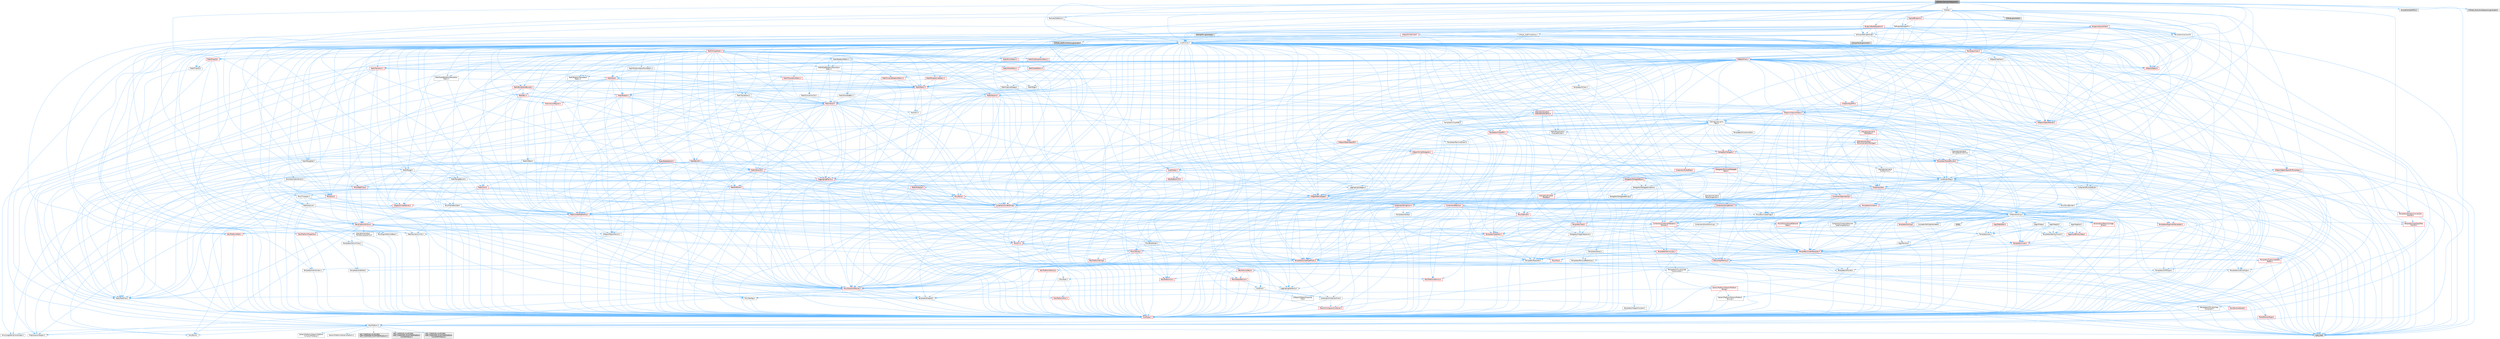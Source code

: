 digraph "K2Node_ExecutionSequence.h"
{
 // INTERACTIVE_SVG=YES
 // LATEX_PDF_SIZE
  bgcolor="transparent";
  edge [fontname=Helvetica,fontsize=10,labelfontname=Helvetica,labelfontsize=10];
  node [fontname=Helvetica,fontsize=10,shape=box,height=0.2,width=0.4];
  Node1 [id="Node000001",label="K2Node_ExecutionSequence.h",height=0.2,width=0.4,color="gray40", fillcolor="grey60", style="filled", fontcolor="black",tooltip=" "];
  Node1 -> Node2 [id="edge1_Node000001_Node000002",color="steelblue1",style="solid",tooltip=" "];
  Node2 [id="Node000002",label="Containers/Array.h",height=0.2,width=0.4,color="grey40", fillcolor="white", style="filled",URL="$df/dd0/Array_8h.html",tooltip=" "];
  Node2 -> Node3 [id="edge2_Node000002_Node000003",color="steelblue1",style="solid",tooltip=" "];
  Node3 [id="Node000003",label="CoreTypes.h",height=0.2,width=0.4,color="red", fillcolor="#FFF0F0", style="filled",URL="$dc/dec/CoreTypes_8h.html",tooltip=" "];
  Node3 -> Node4 [id="edge3_Node000003_Node000004",color="steelblue1",style="solid",tooltip=" "];
  Node4 [id="Node000004",label="HAL/Platform.h",height=0.2,width=0.4,color="grey40", fillcolor="white", style="filled",URL="$d9/dd0/Platform_8h.html",tooltip=" "];
  Node4 -> Node5 [id="edge4_Node000004_Node000005",color="steelblue1",style="solid",tooltip=" "];
  Node5 [id="Node000005",label="Misc/Build.h",height=0.2,width=0.4,color="grey40", fillcolor="white", style="filled",URL="$d3/dbb/Build_8h.html",tooltip=" "];
  Node4 -> Node6 [id="edge5_Node000004_Node000006",color="steelblue1",style="solid",tooltip=" "];
  Node6 [id="Node000006",label="Misc/LargeWorldCoordinates.h",height=0.2,width=0.4,color="grey40", fillcolor="white", style="filled",URL="$d2/dcb/LargeWorldCoordinates_8h.html",tooltip=" "];
  Node4 -> Node7 [id="edge6_Node000004_Node000007",color="steelblue1",style="solid",tooltip=" "];
  Node7 [id="Node000007",label="type_traits",height=0.2,width=0.4,color="grey60", fillcolor="#E0E0E0", style="filled",tooltip=" "];
  Node4 -> Node8 [id="edge7_Node000004_Node000008",color="steelblue1",style="solid",tooltip=" "];
  Node8 [id="Node000008",label="PreprocessorHelpers.h",height=0.2,width=0.4,color="grey40", fillcolor="white", style="filled",URL="$db/ddb/PreprocessorHelpers_8h.html",tooltip=" "];
  Node4 -> Node9 [id="edge8_Node000004_Node000009",color="steelblue1",style="solid",tooltip=" "];
  Node9 [id="Node000009",label="UBT_COMPILED_PLATFORM\l/UBT_COMPILED_PLATFORMPlatform\lCompilerPreSetup.h",height=0.2,width=0.4,color="grey60", fillcolor="#E0E0E0", style="filled",tooltip=" "];
  Node4 -> Node10 [id="edge9_Node000004_Node000010",color="steelblue1",style="solid",tooltip=" "];
  Node10 [id="Node000010",label="GenericPlatform/GenericPlatform\lCompilerPreSetup.h",height=0.2,width=0.4,color="grey40", fillcolor="white", style="filled",URL="$d9/dc8/GenericPlatformCompilerPreSetup_8h.html",tooltip=" "];
  Node4 -> Node11 [id="edge10_Node000004_Node000011",color="steelblue1",style="solid",tooltip=" "];
  Node11 [id="Node000011",label="GenericPlatform/GenericPlatform.h",height=0.2,width=0.4,color="grey40", fillcolor="white", style="filled",URL="$d6/d84/GenericPlatform_8h.html",tooltip=" "];
  Node4 -> Node12 [id="edge11_Node000004_Node000012",color="steelblue1",style="solid",tooltip=" "];
  Node12 [id="Node000012",label="UBT_COMPILED_PLATFORM\l/UBT_COMPILED_PLATFORMPlatform.h",height=0.2,width=0.4,color="grey60", fillcolor="#E0E0E0", style="filled",tooltip=" "];
  Node4 -> Node13 [id="edge12_Node000004_Node000013",color="steelblue1",style="solid",tooltip=" "];
  Node13 [id="Node000013",label="UBT_COMPILED_PLATFORM\l/UBT_COMPILED_PLATFORMPlatform\lCompilerSetup.h",height=0.2,width=0.4,color="grey60", fillcolor="#E0E0E0", style="filled",tooltip=" "];
  Node2 -> Node17 [id="edge13_Node000002_Node000017",color="steelblue1",style="solid",tooltip=" "];
  Node17 [id="Node000017",label="Misc/AssertionMacros.h",height=0.2,width=0.4,color="red", fillcolor="#FFF0F0", style="filled",URL="$d0/dfa/AssertionMacros_8h.html",tooltip=" "];
  Node17 -> Node3 [id="edge14_Node000017_Node000003",color="steelblue1",style="solid",tooltip=" "];
  Node17 -> Node4 [id="edge15_Node000017_Node000004",color="steelblue1",style="solid",tooltip=" "];
  Node17 -> Node18 [id="edge16_Node000017_Node000018",color="steelblue1",style="solid",tooltip=" "];
  Node18 [id="Node000018",label="HAL/PlatformMisc.h",height=0.2,width=0.4,color="red", fillcolor="#FFF0F0", style="filled",URL="$d0/df5/PlatformMisc_8h.html",tooltip=" "];
  Node18 -> Node3 [id="edge17_Node000018_Node000003",color="steelblue1",style="solid",tooltip=" "];
  Node17 -> Node8 [id="edge18_Node000017_Node000008",color="steelblue1",style="solid",tooltip=" "];
  Node17 -> Node54 [id="edge19_Node000017_Node000054",color="steelblue1",style="solid",tooltip=" "];
  Node54 [id="Node000054",label="Templates/EnableIf.h",height=0.2,width=0.4,color="grey40", fillcolor="white", style="filled",URL="$d7/d60/EnableIf_8h.html",tooltip=" "];
  Node54 -> Node3 [id="edge20_Node000054_Node000003",color="steelblue1",style="solid",tooltip=" "];
  Node17 -> Node60 [id="edge21_Node000017_Node000060",color="steelblue1",style="solid",tooltip=" "];
  Node60 [id="Node000060",label="Misc/VarArgs.h",height=0.2,width=0.4,color="grey40", fillcolor="white", style="filled",URL="$d5/d6f/VarArgs_8h.html",tooltip=" "];
  Node60 -> Node3 [id="edge22_Node000060_Node000003",color="steelblue1",style="solid",tooltip=" "];
  Node2 -> Node68 [id="edge23_Node000002_Node000068",color="steelblue1",style="solid",tooltip=" "];
  Node68 [id="Node000068",label="Misc/IntrusiveUnsetOptional\lState.h",height=0.2,width=0.4,color="red", fillcolor="#FFF0F0", style="filled",URL="$d2/d0a/IntrusiveUnsetOptionalState_8h.html",tooltip=" "];
  Node2 -> Node70 [id="edge24_Node000002_Node000070",color="steelblue1",style="solid",tooltip=" "];
  Node70 [id="Node000070",label="Misc/ReverseIterate.h",height=0.2,width=0.4,color="red", fillcolor="#FFF0F0", style="filled",URL="$db/de3/ReverseIterate_8h.html",tooltip=" "];
  Node70 -> Node4 [id="edge25_Node000070_Node000004",color="steelblue1",style="solid",tooltip=" "];
  Node2 -> Node72 [id="edge26_Node000002_Node000072",color="steelblue1",style="solid",tooltip=" "];
  Node72 [id="Node000072",label="HAL/UnrealMemory.h",height=0.2,width=0.4,color="red", fillcolor="#FFF0F0", style="filled",URL="$d9/d96/UnrealMemory_8h.html",tooltip=" "];
  Node72 -> Node3 [id="edge27_Node000072_Node000003",color="steelblue1",style="solid",tooltip=" "];
  Node72 -> Node76 [id="edge28_Node000072_Node000076",color="steelblue1",style="solid",tooltip=" "];
  Node76 [id="Node000076",label="HAL/MemoryBase.h",height=0.2,width=0.4,color="red", fillcolor="#FFF0F0", style="filled",URL="$d6/d9f/MemoryBase_8h.html",tooltip=" "];
  Node76 -> Node3 [id="edge29_Node000076_Node000003",color="steelblue1",style="solid",tooltip=" "];
  Node76 -> Node47 [id="edge30_Node000076_Node000047",color="steelblue1",style="solid",tooltip=" "];
  Node47 [id="Node000047",label="HAL/PlatformAtomics.h",height=0.2,width=0.4,color="red", fillcolor="#FFF0F0", style="filled",URL="$d3/d36/PlatformAtomics_8h.html",tooltip=" "];
  Node47 -> Node3 [id="edge31_Node000047_Node000003",color="steelblue1",style="solid",tooltip=" "];
  Node76 -> Node30 [id="edge32_Node000076_Node000030",color="steelblue1",style="solid",tooltip=" "];
  Node30 [id="Node000030",label="HAL/PlatformCrt.h",height=0.2,width=0.4,color="red", fillcolor="#FFF0F0", style="filled",URL="$d8/d75/PlatformCrt_8h.html",tooltip=" "];
  Node76 -> Node77 [id="edge33_Node000076_Node000077",color="steelblue1",style="solid",tooltip=" "];
  Node77 [id="Node000077",label="Misc/Exec.h",height=0.2,width=0.4,color="grey40", fillcolor="white", style="filled",URL="$de/ddb/Exec_8h.html",tooltip=" "];
  Node77 -> Node3 [id="edge34_Node000077_Node000003",color="steelblue1",style="solid",tooltip=" "];
  Node77 -> Node17 [id="edge35_Node000077_Node000017",color="steelblue1",style="solid",tooltip=" "];
  Node76 -> Node78 [id="edge36_Node000076_Node000078",color="steelblue1",style="solid",tooltip=" "];
  Node78 [id="Node000078",label="Misc/OutputDevice.h",height=0.2,width=0.4,color="red", fillcolor="#FFF0F0", style="filled",URL="$d7/d32/OutputDevice_8h.html",tooltip=" "];
  Node78 -> Node25 [id="edge37_Node000078_Node000025",color="steelblue1",style="solid",tooltip=" "];
  Node25 [id="Node000025",label="CoreFwd.h",height=0.2,width=0.4,color="grey40", fillcolor="white", style="filled",URL="$d1/d1e/CoreFwd_8h.html",tooltip=" "];
  Node25 -> Node3 [id="edge38_Node000025_Node000003",color="steelblue1",style="solid",tooltip=" "];
  Node25 -> Node26 [id="edge39_Node000025_Node000026",color="steelblue1",style="solid",tooltip=" "];
  Node26 [id="Node000026",label="Containers/ContainersFwd.h",height=0.2,width=0.4,color="grey40", fillcolor="white", style="filled",URL="$d4/d0a/ContainersFwd_8h.html",tooltip=" "];
  Node26 -> Node4 [id="edge40_Node000026_Node000004",color="steelblue1",style="solid",tooltip=" "];
  Node26 -> Node3 [id="edge41_Node000026_Node000003",color="steelblue1",style="solid",tooltip=" "];
  Node26 -> Node23 [id="edge42_Node000026_Node000023",color="steelblue1",style="solid",tooltip=" "];
  Node23 [id="Node000023",label="Traits/IsContiguousContainer.h",height=0.2,width=0.4,color="red", fillcolor="#FFF0F0", style="filled",URL="$d5/d3c/IsContiguousContainer_8h.html",tooltip=" "];
  Node23 -> Node3 [id="edge43_Node000023_Node000003",color="steelblue1",style="solid",tooltip=" "];
  Node25 -> Node27 [id="edge44_Node000025_Node000027",color="steelblue1",style="solid",tooltip=" "];
  Node27 [id="Node000027",label="Math/MathFwd.h",height=0.2,width=0.4,color="grey40", fillcolor="white", style="filled",URL="$d2/d10/MathFwd_8h.html",tooltip=" "];
  Node27 -> Node4 [id="edge45_Node000027_Node000004",color="steelblue1",style="solid",tooltip=" "];
  Node25 -> Node28 [id="edge46_Node000025_Node000028",color="steelblue1",style="solid",tooltip=" "];
  Node28 [id="Node000028",label="UObject/UObjectHierarchy\lFwd.h",height=0.2,width=0.4,color="grey40", fillcolor="white", style="filled",URL="$d3/d13/UObjectHierarchyFwd_8h.html",tooltip=" "];
  Node78 -> Node3 [id="edge47_Node000078_Node000003",color="steelblue1",style="solid",tooltip=" "];
  Node78 -> Node79 [id="edge48_Node000078_Node000079",color="steelblue1",style="solid",tooltip=" "];
  Node79 [id="Node000079",label="Logging/LogVerbosity.h",height=0.2,width=0.4,color="grey40", fillcolor="white", style="filled",URL="$d2/d8f/LogVerbosity_8h.html",tooltip=" "];
  Node79 -> Node3 [id="edge49_Node000079_Node000003",color="steelblue1",style="solid",tooltip=" "];
  Node78 -> Node60 [id="edge50_Node000078_Node000060",color="steelblue1",style="solid",tooltip=" "];
  Node72 -> Node89 [id="edge51_Node000072_Node000089",color="steelblue1",style="solid",tooltip=" "];
  Node89 [id="Node000089",label="HAL/PlatformMemory.h",height=0.2,width=0.4,color="red", fillcolor="#FFF0F0", style="filled",URL="$de/d68/PlatformMemory_8h.html",tooltip=" "];
  Node89 -> Node3 [id="edge52_Node000089_Node000003",color="steelblue1",style="solid",tooltip=" "];
  Node72 -> Node92 [id="edge53_Node000072_Node000092",color="steelblue1",style="solid",tooltip=" "];
  Node92 [id="Node000092",label="Templates/IsPointer.h",height=0.2,width=0.4,color="grey40", fillcolor="white", style="filled",URL="$d7/d05/IsPointer_8h.html",tooltip=" "];
  Node92 -> Node3 [id="edge54_Node000092_Node000003",color="steelblue1",style="solid",tooltip=" "];
  Node2 -> Node93 [id="edge55_Node000002_Node000093",color="steelblue1",style="solid",tooltip=" "];
  Node93 [id="Node000093",label="Templates/UnrealTypeTraits.h",height=0.2,width=0.4,color="red", fillcolor="#FFF0F0", style="filled",URL="$d2/d2d/UnrealTypeTraits_8h.html",tooltip=" "];
  Node93 -> Node3 [id="edge56_Node000093_Node000003",color="steelblue1",style="solid",tooltip=" "];
  Node93 -> Node92 [id="edge57_Node000093_Node000092",color="steelblue1",style="solid",tooltip=" "];
  Node93 -> Node17 [id="edge58_Node000093_Node000017",color="steelblue1",style="solid",tooltip=" "];
  Node93 -> Node85 [id="edge59_Node000093_Node000085",color="steelblue1",style="solid",tooltip=" "];
  Node85 [id="Node000085",label="Templates/AndOrNot.h",height=0.2,width=0.4,color="grey40", fillcolor="white", style="filled",URL="$db/d0a/AndOrNot_8h.html",tooltip=" "];
  Node85 -> Node3 [id="edge60_Node000085_Node000003",color="steelblue1",style="solid",tooltip=" "];
  Node93 -> Node54 [id="edge61_Node000093_Node000054",color="steelblue1",style="solid",tooltip=" "];
  Node93 -> Node94 [id="edge62_Node000093_Node000094",color="steelblue1",style="solid",tooltip=" "];
  Node94 [id="Node000094",label="Templates/IsArithmetic.h",height=0.2,width=0.4,color="grey40", fillcolor="white", style="filled",URL="$d2/d5d/IsArithmetic_8h.html",tooltip=" "];
  Node94 -> Node3 [id="edge63_Node000094_Node000003",color="steelblue1",style="solid",tooltip=" "];
  Node93 -> Node96 [id="edge64_Node000093_Node000096",color="steelblue1",style="solid",tooltip=" "];
  Node96 [id="Node000096",label="Templates/IsPODType.h",height=0.2,width=0.4,color="grey40", fillcolor="white", style="filled",URL="$d7/db1/IsPODType_8h.html",tooltip=" "];
  Node96 -> Node3 [id="edge65_Node000096_Node000003",color="steelblue1",style="solid",tooltip=" "];
  Node93 -> Node97 [id="edge66_Node000093_Node000097",color="steelblue1",style="solid",tooltip=" "];
  Node97 [id="Node000097",label="Templates/IsUECoreType.h",height=0.2,width=0.4,color="grey40", fillcolor="white", style="filled",URL="$d1/db8/IsUECoreType_8h.html",tooltip=" "];
  Node97 -> Node3 [id="edge67_Node000097_Node000003",color="steelblue1",style="solid",tooltip=" "];
  Node97 -> Node7 [id="edge68_Node000097_Node000007",color="steelblue1",style="solid",tooltip=" "];
  Node93 -> Node86 [id="edge69_Node000093_Node000086",color="steelblue1",style="solid",tooltip=" "];
  Node86 [id="Node000086",label="Templates/IsTriviallyCopy\lConstructible.h",height=0.2,width=0.4,color="grey40", fillcolor="white", style="filled",URL="$d3/d78/IsTriviallyCopyConstructible_8h.html",tooltip=" "];
  Node86 -> Node3 [id="edge70_Node000086_Node000003",color="steelblue1",style="solid",tooltip=" "];
  Node86 -> Node7 [id="edge71_Node000086_Node000007",color="steelblue1",style="solid",tooltip=" "];
  Node2 -> Node98 [id="edge72_Node000002_Node000098",color="steelblue1",style="solid",tooltip=" "];
  Node98 [id="Node000098",label="Templates/UnrealTemplate.h",height=0.2,width=0.4,color="red", fillcolor="#FFF0F0", style="filled",URL="$d4/d24/UnrealTemplate_8h.html",tooltip=" "];
  Node98 -> Node3 [id="edge73_Node000098_Node000003",color="steelblue1",style="solid",tooltip=" "];
  Node98 -> Node92 [id="edge74_Node000098_Node000092",color="steelblue1",style="solid",tooltip=" "];
  Node98 -> Node72 [id="edge75_Node000098_Node000072",color="steelblue1",style="solid",tooltip=" "];
  Node98 -> Node93 [id="edge76_Node000098_Node000093",color="steelblue1",style="solid",tooltip=" "];
  Node98 -> Node101 [id="edge77_Node000098_Node000101",color="steelblue1",style="solid",tooltip=" "];
  Node101 [id="Node000101",label="Templates/RemoveReference.h",height=0.2,width=0.4,color="grey40", fillcolor="white", style="filled",URL="$da/dbe/RemoveReference_8h.html",tooltip=" "];
  Node101 -> Node3 [id="edge78_Node000101_Node000003",color="steelblue1",style="solid",tooltip=" "];
  Node98 -> Node62 [id="edge79_Node000098_Node000062",color="steelblue1",style="solid",tooltip=" "];
  Node62 [id="Node000062",label="Templates/Requires.h",height=0.2,width=0.4,color="grey40", fillcolor="white", style="filled",URL="$dc/d96/Requires_8h.html",tooltip=" "];
  Node62 -> Node54 [id="edge80_Node000062_Node000054",color="steelblue1",style="solid",tooltip=" "];
  Node62 -> Node7 [id="edge81_Node000062_Node000007",color="steelblue1",style="solid",tooltip=" "];
  Node98 -> Node102 [id="edge82_Node000098_Node000102",color="steelblue1",style="solid",tooltip=" "];
  Node102 [id="Node000102",label="Templates/TypeCompatible\lBytes.h",height=0.2,width=0.4,color="red", fillcolor="#FFF0F0", style="filled",URL="$df/d0a/TypeCompatibleBytes_8h.html",tooltip=" "];
  Node102 -> Node3 [id="edge83_Node000102_Node000003",color="steelblue1",style="solid",tooltip=" "];
  Node102 -> Node7 [id="edge84_Node000102_Node000007",color="steelblue1",style="solid",tooltip=" "];
  Node98 -> Node23 [id="edge85_Node000098_Node000023",color="steelblue1",style="solid",tooltip=" "];
  Node98 -> Node7 [id="edge86_Node000098_Node000007",color="steelblue1",style="solid",tooltip=" "];
  Node2 -> Node104 [id="edge87_Node000002_Node000104",color="steelblue1",style="solid",tooltip=" "];
  Node104 [id="Node000104",label="Containers/AllowShrinking.h",height=0.2,width=0.4,color="grey40", fillcolor="white", style="filled",URL="$d7/d1a/AllowShrinking_8h.html",tooltip=" "];
  Node104 -> Node3 [id="edge88_Node000104_Node000003",color="steelblue1",style="solid",tooltip=" "];
  Node2 -> Node105 [id="edge89_Node000002_Node000105",color="steelblue1",style="solid",tooltip=" "];
  Node105 [id="Node000105",label="Containers/ContainerAllocation\lPolicies.h",height=0.2,width=0.4,color="red", fillcolor="#FFF0F0", style="filled",URL="$d7/dff/ContainerAllocationPolicies_8h.html",tooltip=" "];
  Node105 -> Node3 [id="edge90_Node000105_Node000003",color="steelblue1",style="solid",tooltip=" "];
  Node105 -> Node105 [id="edge91_Node000105_Node000105",color="steelblue1",style="solid",tooltip=" "];
  Node105 -> Node107 [id="edge92_Node000105_Node000107",color="steelblue1",style="solid",tooltip=" "];
  Node107 [id="Node000107",label="HAL/PlatformMath.h",height=0.2,width=0.4,color="red", fillcolor="#FFF0F0", style="filled",URL="$dc/d53/PlatformMath_8h.html",tooltip=" "];
  Node107 -> Node3 [id="edge93_Node000107_Node000003",color="steelblue1",style="solid",tooltip=" "];
  Node105 -> Node72 [id="edge94_Node000105_Node000072",color="steelblue1",style="solid",tooltip=" "];
  Node105 -> Node40 [id="edge95_Node000105_Node000040",color="steelblue1",style="solid",tooltip=" "];
  Node40 [id="Node000040",label="Math/NumericLimits.h",height=0.2,width=0.4,color="grey40", fillcolor="white", style="filled",URL="$df/d1b/NumericLimits_8h.html",tooltip=" "];
  Node40 -> Node3 [id="edge96_Node000040_Node000003",color="steelblue1",style="solid",tooltip=" "];
  Node105 -> Node17 [id="edge97_Node000105_Node000017",color="steelblue1",style="solid",tooltip=" "];
  Node105 -> Node116 [id="edge98_Node000105_Node000116",color="steelblue1",style="solid",tooltip=" "];
  Node116 [id="Node000116",label="Templates/MemoryOps.h",height=0.2,width=0.4,color="red", fillcolor="#FFF0F0", style="filled",URL="$db/dea/MemoryOps_8h.html",tooltip=" "];
  Node116 -> Node3 [id="edge99_Node000116_Node000003",color="steelblue1",style="solid",tooltip=" "];
  Node116 -> Node72 [id="edge100_Node000116_Node000072",color="steelblue1",style="solid",tooltip=" "];
  Node116 -> Node87 [id="edge101_Node000116_Node000087",color="steelblue1",style="solid",tooltip=" "];
  Node87 [id="Node000087",label="Templates/IsTriviallyCopy\lAssignable.h",height=0.2,width=0.4,color="grey40", fillcolor="white", style="filled",URL="$d2/df2/IsTriviallyCopyAssignable_8h.html",tooltip=" "];
  Node87 -> Node3 [id="edge102_Node000087_Node000003",color="steelblue1",style="solid",tooltip=" "];
  Node87 -> Node7 [id="edge103_Node000087_Node000007",color="steelblue1",style="solid",tooltip=" "];
  Node116 -> Node86 [id="edge104_Node000116_Node000086",color="steelblue1",style="solid",tooltip=" "];
  Node116 -> Node62 [id="edge105_Node000116_Node000062",color="steelblue1",style="solid",tooltip=" "];
  Node116 -> Node93 [id="edge106_Node000116_Node000093",color="steelblue1",style="solid",tooltip=" "];
  Node116 -> Node7 [id="edge107_Node000116_Node000007",color="steelblue1",style="solid",tooltip=" "];
  Node105 -> Node102 [id="edge108_Node000105_Node000102",color="steelblue1",style="solid",tooltip=" "];
  Node105 -> Node7 [id="edge109_Node000105_Node000007",color="steelblue1",style="solid",tooltip=" "];
  Node2 -> Node117 [id="edge110_Node000002_Node000117",color="steelblue1",style="solid",tooltip=" "];
  Node117 [id="Node000117",label="Containers/ContainerElement\lTypeCompatibility.h",height=0.2,width=0.4,color="grey40", fillcolor="white", style="filled",URL="$df/ddf/ContainerElementTypeCompatibility_8h.html",tooltip=" "];
  Node117 -> Node3 [id="edge111_Node000117_Node000003",color="steelblue1",style="solid",tooltip=" "];
  Node117 -> Node93 [id="edge112_Node000117_Node000093",color="steelblue1",style="solid",tooltip=" "];
  Node2 -> Node118 [id="edge113_Node000002_Node000118",color="steelblue1",style="solid",tooltip=" "];
  Node118 [id="Node000118",label="Serialization/Archive.h",height=0.2,width=0.4,color="red", fillcolor="#FFF0F0", style="filled",URL="$d7/d3b/Archive_8h.html",tooltip=" "];
  Node118 -> Node25 [id="edge114_Node000118_Node000025",color="steelblue1",style="solid",tooltip=" "];
  Node118 -> Node3 [id="edge115_Node000118_Node000003",color="steelblue1",style="solid",tooltip=" "];
  Node118 -> Node119 [id="edge116_Node000118_Node000119",color="steelblue1",style="solid",tooltip=" "];
  Node119 [id="Node000119",label="HAL/PlatformProperties.h",height=0.2,width=0.4,color="red", fillcolor="#FFF0F0", style="filled",URL="$d9/db0/PlatformProperties_8h.html",tooltip=" "];
  Node119 -> Node3 [id="edge117_Node000119_Node000003",color="steelblue1",style="solid",tooltip=" "];
  Node118 -> Node122 [id="edge118_Node000118_Node000122",color="steelblue1",style="solid",tooltip=" "];
  Node122 [id="Node000122",label="Internationalization\l/TextNamespaceFwd.h",height=0.2,width=0.4,color="grey40", fillcolor="white", style="filled",URL="$d8/d97/TextNamespaceFwd_8h.html",tooltip=" "];
  Node122 -> Node3 [id="edge119_Node000122_Node000003",color="steelblue1",style="solid",tooltip=" "];
  Node118 -> Node27 [id="edge120_Node000118_Node000027",color="steelblue1",style="solid",tooltip=" "];
  Node118 -> Node17 [id="edge121_Node000118_Node000017",color="steelblue1",style="solid",tooltip=" "];
  Node118 -> Node5 [id="edge122_Node000118_Node000005",color="steelblue1",style="solid",tooltip=" "];
  Node118 -> Node123 [id="edge123_Node000118_Node000123",color="steelblue1",style="solid",tooltip=" "];
  Node123 [id="Node000123",label="Misc/EngineVersionBase.h",height=0.2,width=0.4,color="grey40", fillcolor="white", style="filled",URL="$d5/d2b/EngineVersionBase_8h.html",tooltip=" "];
  Node123 -> Node3 [id="edge124_Node000123_Node000003",color="steelblue1",style="solid",tooltip=" "];
  Node118 -> Node60 [id="edge125_Node000118_Node000060",color="steelblue1",style="solid",tooltip=" "];
  Node118 -> Node54 [id="edge126_Node000118_Node000054",color="steelblue1",style="solid",tooltip=" "];
  Node118 -> Node126 [id="edge127_Node000118_Node000126",color="steelblue1",style="solid",tooltip=" "];
  Node126 [id="Node000126",label="Templates/IsEnumClass.h",height=0.2,width=0.4,color="grey40", fillcolor="white", style="filled",URL="$d7/d15/IsEnumClass_8h.html",tooltip=" "];
  Node126 -> Node3 [id="edge128_Node000126_Node000003",color="steelblue1",style="solid",tooltip=" "];
  Node126 -> Node85 [id="edge129_Node000126_Node000085",color="steelblue1",style="solid",tooltip=" "];
  Node118 -> Node98 [id="edge130_Node000118_Node000098",color="steelblue1",style="solid",tooltip=" "];
  Node118 -> Node127 [id="edge131_Node000118_Node000127",color="steelblue1",style="solid",tooltip=" "];
  Node127 [id="Node000127",label="UObject/ObjectVersion.h",height=0.2,width=0.4,color="grey40", fillcolor="white", style="filled",URL="$da/d63/ObjectVersion_8h.html",tooltip=" "];
  Node127 -> Node3 [id="edge132_Node000127_Node000003",color="steelblue1",style="solid",tooltip=" "];
  Node2 -> Node128 [id="edge133_Node000002_Node000128",color="steelblue1",style="solid",tooltip=" "];
  Node128 [id="Node000128",label="Serialization/MemoryImage\lWriter.h",height=0.2,width=0.4,color="red", fillcolor="#FFF0F0", style="filled",URL="$d0/d08/MemoryImageWriter_8h.html",tooltip=" "];
  Node128 -> Node3 [id="edge134_Node000128_Node000003",color="steelblue1",style="solid",tooltip=" "];
  Node2 -> Node142 [id="edge135_Node000002_Node000142",color="steelblue1",style="solid",tooltip=" "];
  Node142 [id="Node000142",label="Algo/Heapify.h",height=0.2,width=0.4,color="grey40", fillcolor="white", style="filled",URL="$d0/d2a/Heapify_8h.html",tooltip=" "];
  Node142 -> Node143 [id="edge136_Node000142_Node000143",color="steelblue1",style="solid",tooltip=" "];
  Node143 [id="Node000143",label="Algo/Impl/BinaryHeap.h",height=0.2,width=0.4,color="red", fillcolor="#FFF0F0", style="filled",URL="$d7/da3/Algo_2Impl_2BinaryHeap_8h.html",tooltip=" "];
  Node143 -> Node144 [id="edge137_Node000143_Node000144",color="steelblue1",style="solid",tooltip=" "];
  Node144 [id="Node000144",label="Templates/Invoke.h",height=0.2,width=0.4,color="red", fillcolor="#FFF0F0", style="filled",URL="$d7/deb/Invoke_8h.html",tooltip=" "];
  Node144 -> Node3 [id="edge138_Node000144_Node000003",color="steelblue1",style="solid",tooltip=" "];
  Node144 -> Node98 [id="edge139_Node000144_Node000098",color="steelblue1",style="solid",tooltip=" "];
  Node144 -> Node7 [id="edge140_Node000144_Node000007",color="steelblue1",style="solid",tooltip=" "];
  Node143 -> Node7 [id="edge141_Node000143_Node000007",color="steelblue1",style="solid",tooltip=" "];
  Node142 -> Node148 [id="edge142_Node000142_Node000148",color="steelblue1",style="solid",tooltip=" "];
  Node148 [id="Node000148",label="Templates/IdentityFunctor.h",height=0.2,width=0.4,color="grey40", fillcolor="white", style="filled",URL="$d7/d2e/IdentityFunctor_8h.html",tooltip=" "];
  Node148 -> Node4 [id="edge143_Node000148_Node000004",color="steelblue1",style="solid",tooltip=" "];
  Node142 -> Node144 [id="edge144_Node000142_Node000144",color="steelblue1",style="solid",tooltip=" "];
  Node142 -> Node149 [id="edge145_Node000142_Node000149",color="steelblue1",style="solid",tooltip=" "];
  Node149 [id="Node000149",label="Templates/Less.h",height=0.2,width=0.4,color="grey40", fillcolor="white", style="filled",URL="$de/dc8/Less_8h.html",tooltip=" "];
  Node149 -> Node3 [id="edge146_Node000149_Node000003",color="steelblue1",style="solid",tooltip=" "];
  Node149 -> Node98 [id="edge147_Node000149_Node000098",color="steelblue1",style="solid",tooltip=" "];
  Node142 -> Node98 [id="edge148_Node000142_Node000098",color="steelblue1",style="solid",tooltip=" "];
  Node2 -> Node150 [id="edge149_Node000002_Node000150",color="steelblue1",style="solid",tooltip=" "];
  Node150 [id="Node000150",label="Algo/HeapSort.h",height=0.2,width=0.4,color="grey40", fillcolor="white", style="filled",URL="$d3/d92/HeapSort_8h.html",tooltip=" "];
  Node150 -> Node143 [id="edge150_Node000150_Node000143",color="steelblue1",style="solid",tooltip=" "];
  Node150 -> Node148 [id="edge151_Node000150_Node000148",color="steelblue1",style="solid",tooltip=" "];
  Node150 -> Node149 [id="edge152_Node000150_Node000149",color="steelblue1",style="solid",tooltip=" "];
  Node150 -> Node98 [id="edge153_Node000150_Node000098",color="steelblue1",style="solid",tooltip=" "];
  Node2 -> Node151 [id="edge154_Node000002_Node000151",color="steelblue1",style="solid",tooltip=" "];
  Node151 [id="Node000151",label="Algo/IsHeap.h",height=0.2,width=0.4,color="grey40", fillcolor="white", style="filled",URL="$de/d32/IsHeap_8h.html",tooltip=" "];
  Node151 -> Node143 [id="edge155_Node000151_Node000143",color="steelblue1",style="solid",tooltip=" "];
  Node151 -> Node148 [id="edge156_Node000151_Node000148",color="steelblue1",style="solid",tooltip=" "];
  Node151 -> Node144 [id="edge157_Node000151_Node000144",color="steelblue1",style="solid",tooltip=" "];
  Node151 -> Node149 [id="edge158_Node000151_Node000149",color="steelblue1",style="solid",tooltip=" "];
  Node151 -> Node98 [id="edge159_Node000151_Node000098",color="steelblue1",style="solid",tooltip=" "];
  Node2 -> Node143 [id="edge160_Node000002_Node000143",color="steelblue1",style="solid",tooltip=" "];
  Node2 -> Node152 [id="edge161_Node000002_Node000152",color="steelblue1",style="solid",tooltip=" "];
  Node152 [id="Node000152",label="Algo/StableSort.h",height=0.2,width=0.4,color="red", fillcolor="#FFF0F0", style="filled",URL="$d7/d3c/StableSort_8h.html",tooltip=" "];
  Node152 -> Node148 [id="edge162_Node000152_Node000148",color="steelblue1",style="solid",tooltip=" "];
  Node152 -> Node144 [id="edge163_Node000152_Node000144",color="steelblue1",style="solid",tooltip=" "];
  Node152 -> Node149 [id="edge164_Node000152_Node000149",color="steelblue1",style="solid",tooltip=" "];
  Node152 -> Node98 [id="edge165_Node000152_Node000098",color="steelblue1",style="solid",tooltip=" "];
  Node2 -> Node155 [id="edge166_Node000002_Node000155",color="steelblue1",style="solid",tooltip=" "];
  Node155 [id="Node000155",label="Concepts/GetTypeHashable.h",height=0.2,width=0.4,color="grey40", fillcolor="white", style="filled",URL="$d3/da2/GetTypeHashable_8h.html",tooltip=" "];
  Node155 -> Node3 [id="edge167_Node000155_Node000003",color="steelblue1",style="solid",tooltip=" "];
  Node155 -> Node133 [id="edge168_Node000155_Node000133",color="steelblue1",style="solid",tooltip=" "];
  Node133 [id="Node000133",label="Templates/TypeHash.h",height=0.2,width=0.4,color="red", fillcolor="#FFF0F0", style="filled",URL="$d1/d62/TypeHash_8h.html",tooltip=" "];
  Node133 -> Node3 [id="edge169_Node000133_Node000003",color="steelblue1",style="solid",tooltip=" "];
  Node133 -> Node62 [id="edge170_Node000133_Node000062",color="steelblue1",style="solid",tooltip=" "];
  Node133 -> Node134 [id="edge171_Node000133_Node000134",color="steelblue1",style="solid",tooltip=" "];
  Node134 [id="Node000134",label="Misc/Crc.h",height=0.2,width=0.4,color="red", fillcolor="#FFF0F0", style="filled",URL="$d4/dd2/Crc_8h.html",tooltip=" "];
  Node134 -> Node3 [id="edge172_Node000134_Node000003",color="steelblue1",style="solid",tooltip=" "];
  Node134 -> Node74 [id="edge173_Node000134_Node000074",color="steelblue1",style="solid",tooltip=" "];
  Node74 [id="Node000074",label="HAL/PlatformString.h",height=0.2,width=0.4,color="red", fillcolor="#FFF0F0", style="filled",URL="$db/db5/PlatformString_8h.html",tooltip=" "];
  Node74 -> Node3 [id="edge174_Node000074_Node000003",color="steelblue1",style="solid",tooltip=" "];
  Node134 -> Node17 [id="edge175_Node000134_Node000017",color="steelblue1",style="solid",tooltip=" "];
  Node134 -> Node135 [id="edge176_Node000134_Node000135",color="steelblue1",style="solid",tooltip=" "];
  Node135 [id="Node000135",label="Misc/CString.h",height=0.2,width=0.4,color="red", fillcolor="#FFF0F0", style="filled",URL="$d2/d49/CString_8h.html",tooltip=" "];
  Node135 -> Node3 [id="edge177_Node000135_Node000003",color="steelblue1",style="solid",tooltip=" "];
  Node135 -> Node30 [id="edge178_Node000135_Node000030",color="steelblue1",style="solid",tooltip=" "];
  Node135 -> Node74 [id="edge179_Node000135_Node000074",color="steelblue1",style="solid",tooltip=" "];
  Node135 -> Node17 [id="edge180_Node000135_Node000017",color="steelblue1",style="solid",tooltip=" "];
  Node135 -> Node136 [id="edge181_Node000135_Node000136",color="steelblue1",style="solid",tooltip=" "];
  Node136 [id="Node000136",label="Misc/Char.h",height=0.2,width=0.4,color="red", fillcolor="#FFF0F0", style="filled",URL="$d0/d58/Char_8h.html",tooltip=" "];
  Node136 -> Node3 [id="edge182_Node000136_Node000003",color="steelblue1",style="solid",tooltip=" "];
  Node136 -> Node7 [id="edge183_Node000136_Node000007",color="steelblue1",style="solid",tooltip=" "];
  Node135 -> Node60 [id="edge184_Node000135_Node000060",color="steelblue1",style="solid",tooltip=" "];
  Node134 -> Node136 [id="edge185_Node000134_Node000136",color="steelblue1",style="solid",tooltip=" "];
  Node134 -> Node93 [id="edge186_Node000134_Node000093",color="steelblue1",style="solid",tooltip=" "];
  Node133 -> Node7 [id="edge187_Node000133_Node000007",color="steelblue1",style="solid",tooltip=" "];
  Node2 -> Node148 [id="edge188_Node000002_Node000148",color="steelblue1",style="solid",tooltip=" "];
  Node2 -> Node144 [id="edge189_Node000002_Node000144",color="steelblue1",style="solid",tooltip=" "];
  Node2 -> Node149 [id="edge190_Node000002_Node000149",color="steelblue1",style="solid",tooltip=" "];
  Node2 -> Node156 [id="edge191_Node000002_Node000156",color="steelblue1",style="solid",tooltip=" "];
  Node156 [id="Node000156",label="Templates/LosesQualifiers\lFromTo.h",height=0.2,width=0.4,color="red", fillcolor="#FFF0F0", style="filled",URL="$d2/db3/LosesQualifiersFromTo_8h.html",tooltip=" "];
  Node156 -> Node7 [id="edge192_Node000156_Node000007",color="steelblue1",style="solid",tooltip=" "];
  Node2 -> Node62 [id="edge193_Node000002_Node000062",color="steelblue1",style="solid",tooltip=" "];
  Node2 -> Node157 [id="edge194_Node000002_Node000157",color="steelblue1",style="solid",tooltip=" "];
  Node157 [id="Node000157",label="Templates/Sorting.h",height=0.2,width=0.4,color="red", fillcolor="#FFF0F0", style="filled",URL="$d3/d9e/Sorting_8h.html",tooltip=" "];
  Node157 -> Node3 [id="edge195_Node000157_Node000003",color="steelblue1",style="solid",tooltip=" "];
  Node157 -> Node107 [id="edge196_Node000157_Node000107",color="steelblue1",style="solid",tooltip=" "];
  Node157 -> Node149 [id="edge197_Node000157_Node000149",color="steelblue1",style="solid",tooltip=" "];
  Node2 -> Node161 [id="edge198_Node000002_Node000161",color="steelblue1",style="solid",tooltip=" "];
  Node161 [id="Node000161",label="Templates/AlignmentTemplates.h",height=0.2,width=0.4,color="red", fillcolor="#FFF0F0", style="filled",URL="$dd/d32/AlignmentTemplates_8h.html",tooltip=" "];
  Node161 -> Node3 [id="edge199_Node000161_Node000003",color="steelblue1",style="solid",tooltip=" "];
  Node161 -> Node92 [id="edge200_Node000161_Node000092",color="steelblue1",style="solid",tooltip=" "];
  Node2 -> Node21 [id="edge201_Node000002_Node000021",color="steelblue1",style="solid",tooltip=" "];
  Node21 [id="Node000021",label="Traits/ElementType.h",height=0.2,width=0.4,color="red", fillcolor="#FFF0F0", style="filled",URL="$d5/d4f/ElementType_8h.html",tooltip=" "];
  Node21 -> Node4 [id="edge202_Node000021_Node000004",color="steelblue1",style="solid",tooltip=" "];
  Node21 -> Node7 [id="edge203_Node000021_Node000007",color="steelblue1",style="solid",tooltip=" "];
  Node2 -> Node113 [id="edge204_Node000002_Node000113",color="steelblue1",style="solid",tooltip=" "];
  Node113 [id="Node000113",label="limits",height=0.2,width=0.4,color="grey60", fillcolor="#E0E0E0", style="filled",tooltip=" "];
  Node2 -> Node7 [id="edge205_Node000002_Node000007",color="steelblue1",style="solid",tooltip=" "];
  Node1 -> Node162 [id="edge206_Node000001_Node000162",color="steelblue1",style="solid",tooltip=" "];
  Node162 [id="Node000162",label="CoreMinimal.h",height=0.2,width=0.4,color="grey40", fillcolor="white", style="filled",URL="$d7/d67/CoreMinimal_8h.html",tooltip=" "];
  Node162 -> Node3 [id="edge207_Node000162_Node000003",color="steelblue1",style="solid",tooltip=" "];
  Node162 -> Node25 [id="edge208_Node000162_Node000025",color="steelblue1",style="solid",tooltip=" "];
  Node162 -> Node28 [id="edge209_Node000162_Node000028",color="steelblue1",style="solid",tooltip=" "];
  Node162 -> Node26 [id="edge210_Node000162_Node000026",color="steelblue1",style="solid",tooltip=" "];
  Node162 -> Node60 [id="edge211_Node000162_Node000060",color="steelblue1",style="solid",tooltip=" "];
  Node162 -> Node79 [id="edge212_Node000162_Node000079",color="steelblue1",style="solid",tooltip=" "];
  Node162 -> Node78 [id="edge213_Node000162_Node000078",color="steelblue1",style="solid",tooltip=" "];
  Node162 -> Node30 [id="edge214_Node000162_Node000030",color="steelblue1",style="solid",tooltip=" "];
  Node162 -> Node18 [id="edge215_Node000162_Node000018",color="steelblue1",style="solid",tooltip=" "];
  Node162 -> Node17 [id="edge216_Node000162_Node000017",color="steelblue1",style="solid",tooltip=" "];
  Node162 -> Node92 [id="edge217_Node000162_Node000092",color="steelblue1",style="solid",tooltip=" "];
  Node162 -> Node89 [id="edge218_Node000162_Node000089",color="steelblue1",style="solid",tooltip=" "];
  Node162 -> Node47 [id="edge219_Node000162_Node000047",color="steelblue1",style="solid",tooltip=" "];
  Node162 -> Node77 [id="edge220_Node000162_Node000077",color="steelblue1",style="solid",tooltip=" "];
  Node162 -> Node76 [id="edge221_Node000162_Node000076",color="steelblue1",style="solid",tooltip=" "];
  Node162 -> Node72 [id="edge222_Node000162_Node000072",color="steelblue1",style="solid",tooltip=" "];
  Node162 -> Node94 [id="edge223_Node000162_Node000094",color="steelblue1",style="solid",tooltip=" "];
  Node162 -> Node85 [id="edge224_Node000162_Node000085",color="steelblue1",style="solid",tooltip=" "];
  Node162 -> Node96 [id="edge225_Node000162_Node000096",color="steelblue1",style="solid",tooltip=" "];
  Node162 -> Node97 [id="edge226_Node000162_Node000097",color="steelblue1",style="solid",tooltip=" "];
  Node162 -> Node86 [id="edge227_Node000162_Node000086",color="steelblue1",style="solid",tooltip=" "];
  Node162 -> Node93 [id="edge228_Node000162_Node000093",color="steelblue1",style="solid",tooltip=" "];
  Node162 -> Node54 [id="edge229_Node000162_Node000054",color="steelblue1",style="solid",tooltip=" "];
  Node162 -> Node101 [id="edge230_Node000162_Node000101",color="steelblue1",style="solid",tooltip=" "];
  Node162 -> Node163 [id="edge231_Node000162_Node000163",color="steelblue1",style="solid",tooltip=" "];
  Node163 [id="Node000163",label="Templates/IntegralConstant.h",height=0.2,width=0.4,color="grey40", fillcolor="white", style="filled",URL="$db/d1b/IntegralConstant_8h.html",tooltip=" "];
  Node163 -> Node3 [id="edge232_Node000163_Node000003",color="steelblue1",style="solid",tooltip=" "];
  Node162 -> Node164 [id="edge233_Node000162_Node000164",color="steelblue1",style="solid",tooltip=" "];
  Node164 [id="Node000164",label="Templates/IsClass.h",height=0.2,width=0.4,color="grey40", fillcolor="white", style="filled",URL="$db/dcb/IsClass_8h.html",tooltip=" "];
  Node164 -> Node3 [id="edge234_Node000164_Node000003",color="steelblue1",style="solid",tooltip=" "];
  Node162 -> Node102 [id="edge235_Node000162_Node000102",color="steelblue1",style="solid",tooltip=" "];
  Node162 -> Node23 [id="edge236_Node000162_Node000023",color="steelblue1",style="solid",tooltip=" "];
  Node162 -> Node98 [id="edge237_Node000162_Node000098",color="steelblue1",style="solid",tooltip=" "];
  Node162 -> Node40 [id="edge238_Node000162_Node000040",color="steelblue1",style="solid",tooltip=" "];
  Node162 -> Node107 [id="edge239_Node000162_Node000107",color="steelblue1",style="solid",tooltip=" "];
  Node162 -> Node87 [id="edge240_Node000162_Node000087",color="steelblue1",style="solid",tooltip=" "];
  Node162 -> Node116 [id="edge241_Node000162_Node000116",color="steelblue1",style="solid",tooltip=" "];
  Node162 -> Node105 [id="edge242_Node000162_Node000105",color="steelblue1",style="solid",tooltip=" "];
  Node162 -> Node126 [id="edge243_Node000162_Node000126",color="steelblue1",style="solid",tooltip=" "];
  Node162 -> Node119 [id="edge244_Node000162_Node000119",color="steelblue1",style="solid",tooltip=" "];
  Node162 -> Node123 [id="edge245_Node000162_Node000123",color="steelblue1",style="solid",tooltip=" "];
  Node162 -> Node122 [id="edge246_Node000162_Node000122",color="steelblue1",style="solid",tooltip=" "];
  Node162 -> Node118 [id="edge247_Node000162_Node000118",color="steelblue1",style="solid",tooltip=" "];
  Node162 -> Node149 [id="edge248_Node000162_Node000149",color="steelblue1",style="solid",tooltip=" "];
  Node162 -> Node157 [id="edge249_Node000162_Node000157",color="steelblue1",style="solid",tooltip=" "];
  Node162 -> Node136 [id="edge250_Node000162_Node000136",color="steelblue1",style="solid",tooltip=" "];
  Node162 -> Node165 [id="edge251_Node000162_Node000165",color="steelblue1",style="solid",tooltip=" "];
  Node165 [id="Node000165",label="GenericPlatform/GenericPlatform\lStricmp.h",height=0.2,width=0.4,color="grey40", fillcolor="white", style="filled",URL="$d2/d86/GenericPlatformStricmp_8h.html",tooltip=" "];
  Node165 -> Node3 [id="edge252_Node000165_Node000003",color="steelblue1",style="solid",tooltip=" "];
  Node162 -> Node166 [id="edge253_Node000162_Node000166",color="steelblue1",style="solid",tooltip=" "];
  Node166 [id="Node000166",label="GenericPlatform/GenericPlatform\lString.h",height=0.2,width=0.4,color="red", fillcolor="#FFF0F0", style="filled",URL="$dd/d20/GenericPlatformString_8h.html",tooltip=" "];
  Node166 -> Node3 [id="edge254_Node000166_Node000003",color="steelblue1",style="solid",tooltip=" "];
  Node166 -> Node165 [id="edge255_Node000166_Node000165",color="steelblue1",style="solid",tooltip=" "];
  Node166 -> Node54 [id="edge256_Node000166_Node000054",color="steelblue1",style="solid",tooltip=" "];
  Node166 -> Node7 [id="edge257_Node000166_Node000007",color="steelblue1",style="solid",tooltip=" "];
  Node162 -> Node74 [id="edge258_Node000162_Node000074",color="steelblue1",style="solid",tooltip=" "];
  Node162 -> Node135 [id="edge259_Node000162_Node000135",color="steelblue1",style="solid",tooltip=" "];
  Node162 -> Node134 [id="edge260_Node000162_Node000134",color="steelblue1",style="solid",tooltip=" "];
  Node162 -> Node160 [id="edge261_Node000162_Node000160",color="steelblue1",style="solid",tooltip=" "];
  Node160 [id="Node000160",label="Math/UnrealMathUtility.h",height=0.2,width=0.4,color="red", fillcolor="#FFF0F0", style="filled",URL="$db/db8/UnrealMathUtility_8h.html",tooltip=" "];
  Node160 -> Node3 [id="edge262_Node000160_Node000003",color="steelblue1",style="solid",tooltip=" "];
  Node160 -> Node17 [id="edge263_Node000160_Node000017",color="steelblue1",style="solid",tooltip=" "];
  Node160 -> Node107 [id="edge264_Node000160_Node000107",color="steelblue1",style="solid",tooltip=" "];
  Node160 -> Node27 [id="edge265_Node000160_Node000027",color="steelblue1",style="solid",tooltip=" "];
  Node160 -> Node62 [id="edge266_Node000160_Node000062",color="steelblue1",style="solid",tooltip=" "];
  Node162 -> Node169 [id="edge267_Node000162_Node000169",color="steelblue1",style="solid",tooltip=" "];
  Node169 [id="Node000169",label="Containers/UnrealString.h",height=0.2,width=0.4,color="red", fillcolor="#FFF0F0", style="filled",URL="$d5/dba/UnrealString_8h.html",tooltip=" "];
  Node162 -> Node2 [id="edge268_Node000162_Node000002",color="steelblue1",style="solid",tooltip=" "];
  Node162 -> Node173 [id="edge269_Node000162_Node000173",color="steelblue1",style="solid",tooltip=" "];
  Node173 [id="Node000173",label="Misc/FrameNumber.h",height=0.2,width=0.4,color="grey40", fillcolor="white", style="filled",URL="$dd/dbd/FrameNumber_8h.html",tooltip=" "];
  Node173 -> Node3 [id="edge270_Node000173_Node000003",color="steelblue1",style="solid",tooltip=" "];
  Node173 -> Node40 [id="edge271_Node000173_Node000040",color="steelblue1",style="solid",tooltip=" "];
  Node173 -> Node160 [id="edge272_Node000173_Node000160",color="steelblue1",style="solid",tooltip=" "];
  Node173 -> Node54 [id="edge273_Node000173_Node000054",color="steelblue1",style="solid",tooltip=" "];
  Node173 -> Node93 [id="edge274_Node000173_Node000093",color="steelblue1",style="solid",tooltip=" "];
  Node162 -> Node174 [id="edge275_Node000162_Node000174",color="steelblue1",style="solid",tooltip=" "];
  Node174 [id="Node000174",label="Misc/Timespan.h",height=0.2,width=0.4,color="grey40", fillcolor="white", style="filled",URL="$da/dd9/Timespan_8h.html",tooltip=" "];
  Node174 -> Node3 [id="edge276_Node000174_Node000003",color="steelblue1",style="solid",tooltip=" "];
  Node174 -> Node175 [id="edge277_Node000174_Node000175",color="steelblue1",style="solid",tooltip=" "];
  Node175 [id="Node000175",label="Math/Interval.h",height=0.2,width=0.4,color="grey40", fillcolor="white", style="filled",URL="$d1/d55/Interval_8h.html",tooltip=" "];
  Node175 -> Node3 [id="edge278_Node000175_Node000003",color="steelblue1",style="solid",tooltip=" "];
  Node175 -> Node94 [id="edge279_Node000175_Node000094",color="steelblue1",style="solid",tooltip=" "];
  Node175 -> Node93 [id="edge280_Node000175_Node000093",color="steelblue1",style="solid",tooltip=" "];
  Node175 -> Node40 [id="edge281_Node000175_Node000040",color="steelblue1",style="solid",tooltip=" "];
  Node175 -> Node160 [id="edge282_Node000175_Node000160",color="steelblue1",style="solid",tooltip=" "];
  Node174 -> Node160 [id="edge283_Node000174_Node000160",color="steelblue1",style="solid",tooltip=" "];
  Node174 -> Node17 [id="edge284_Node000174_Node000017",color="steelblue1",style="solid",tooltip=" "];
  Node162 -> Node176 [id="edge285_Node000162_Node000176",color="steelblue1",style="solid",tooltip=" "];
  Node176 [id="Node000176",label="Containers/StringConv.h",height=0.2,width=0.4,color="red", fillcolor="#FFF0F0", style="filled",URL="$d3/ddf/StringConv_8h.html",tooltip=" "];
  Node176 -> Node3 [id="edge286_Node000176_Node000003",color="steelblue1",style="solid",tooltip=" "];
  Node176 -> Node17 [id="edge287_Node000176_Node000017",color="steelblue1",style="solid",tooltip=" "];
  Node176 -> Node105 [id="edge288_Node000176_Node000105",color="steelblue1",style="solid",tooltip=" "];
  Node176 -> Node2 [id="edge289_Node000176_Node000002",color="steelblue1",style="solid",tooltip=" "];
  Node176 -> Node135 [id="edge290_Node000176_Node000135",color="steelblue1",style="solid",tooltip=" "];
  Node176 -> Node177 [id="edge291_Node000176_Node000177",color="steelblue1",style="solid",tooltip=" "];
  Node177 [id="Node000177",label="Templates/IsArray.h",height=0.2,width=0.4,color="grey40", fillcolor="white", style="filled",URL="$d8/d8d/IsArray_8h.html",tooltip=" "];
  Node177 -> Node3 [id="edge292_Node000177_Node000003",color="steelblue1",style="solid",tooltip=" "];
  Node176 -> Node98 [id="edge293_Node000176_Node000098",color="steelblue1",style="solid",tooltip=" "];
  Node176 -> Node93 [id="edge294_Node000176_Node000093",color="steelblue1",style="solid",tooltip=" "];
  Node176 -> Node21 [id="edge295_Node000176_Node000021",color="steelblue1",style="solid",tooltip=" "];
  Node176 -> Node23 [id="edge296_Node000176_Node000023",color="steelblue1",style="solid",tooltip=" "];
  Node176 -> Node7 [id="edge297_Node000176_Node000007",color="steelblue1",style="solid",tooltip=" "];
  Node162 -> Node178 [id="edge298_Node000162_Node000178",color="steelblue1",style="solid",tooltip=" "];
  Node178 [id="Node000178",label="UObject/UnrealNames.h",height=0.2,width=0.4,color="red", fillcolor="#FFF0F0", style="filled",URL="$d8/db1/UnrealNames_8h.html",tooltip=" "];
  Node178 -> Node3 [id="edge299_Node000178_Node000003",color="steelblue1",style="solid",tooltip=" "];
  Node162 -> Node180 [id="edge300_Node000162_Node000180",color="steelblue1",style="solid",tooltip=" "];
  Node180 [id="Node000180",label="UObject/NameTypes.h",height=0.2,width=0.4,color="red", fillcolor="#FFF0F0", style="filled",URL="$d6/d35/NameTypes_8h.html",tooltip=" "];
  Node180 -> Node3 [id="edge301_Node000180_Node000003",color="steelblue1",style="solid",tooltip=" "];
  Node180 -> Node17 [id="edge302_Node000180_Node000017",color="steelblue1",style="solid",tooltip=" "];
  Node180 -> Node72 [id="edge303_Node000180_Node000072",color="steelblue1",style="solid",tooltip=" "];
  Node180 -> Node93 [id="edge304_Node000180_Node000093",color="steelblue1",style="solid",tooltip=" "];
  Node180 -> Node98 [id="edge305_Node000180_Node000098",color="steelblue1",style="solid",tooltip=" "];
  Node180 -> Node169 [id="edge306_Node000180_Node000169",color="steelblue1",style="solid",tooltip=" "];
  Node180 -> Node176 [id="edge307_Node000180_Node000176",color="steelblue1",style="solid",tooltip=" "];
  Node180 -> Node178 [id="edge308_Node000180_Node000178",color="steelblue1",style="solid",tooltip=" "];
  Node180 -> Node68 [id="edge309_Node000180_Node000068",color="steelblue1",style="solid",tooltip=" "];
  Node162 -> Node188 [id="edge310_Node000162_Node000188",color="steelblue1",style="solid",tooltip=" "];
  Node188 [id="Node000188",label="Misc/Parse.h",height=0.2,width=0.4,color="red", fillcolor="#FFF0F0", style="filled",URL="$dc/d71/Parse_8h.html",tooltip=" "];
  Node188 -> Node169 [id="edge311_Node000188_Node000169",color="steelblue1",style="solid",tooltip=" "];
  Node188 -> Node3 [id="edge312_Node000188_Node000003",color="steelblue1",style="solid",tooltip=" "];
  Node188 -> Node30 [id="edge313_Node000188_Node000030",color="steelblue1",style="solid",tooltip=" "];
  Node188 -> Node5 [id="edge314_Node000188_Node000005",color="steelblue1",style="solid",tooltip=" "];
  Node188 -> Node42 [id="edge315_Node000188_Node000042",color="steelblue1",style="solid",tooltip=" "];
  Node42 [id="Node000042",label="Misc/EnumClassFlags.h",height=0.2,width=0.4,color="grey40", fillcolor="white", style="filled",URL="$d8/de7/EnumClassFlags_8h.html",tooltip=" "];
  Node188 -> Node189 [id="edge316_Node000188_Node000189",color="steelblue1",style="solid",tooltip=" "];
  Node189 [id="Node000189",label="Templates/Function.h",height=0.2,width=0.4,color="red", fillcolor="#FFF0F0", style="filled",URL="$df/df5/Function_8h.html",tooltip=" "];
  Node189 -> Node3 [id="edge317_Node000189_Node000003",color="steelblue1",style="solid",tooltip=" "];
  Node189 -> Node17 [id="edge318_Node000189_Node000017",color="steelblue1",style="solid",tooltip=" "];
  Node189 -> Node68 [id="edge319_Node000189_Node000068",color="steelblue1",style="solid",tooltip=" "];
  Node189 -> Node72 [id="edge320_Node000189_Node000072",color="steelblue1",style="solid",tooltip=" "];
  Node189 -> Node93 [id="edge321_Node000189_Node000093",color="steelblue1",style="solid",tooltip=" "];
  Node189 -> Node144 [id="edge322_Node000189_Node000144",color="steelblue1",style="solid",tooltip=" "];
  Node189 -> Node98 [id="edge323_Node000189_Node000098",color="steelblue1",style="solid",tooltip=" "];
  Node189 -> Node62 [id="edge324_Node000189_Node000062",color="steelblue1",style="solid",tooltip=" "];
  Node189 -> Node160 [id="edge325_Node000189_Node000160",color="steelblue1",style="solid",tooltip=" "];
  Node189 -> Node7 [id="edge326_Node000189_Node000007",color="steelblue1",style="solid",tooltip=" "];
  Node162 -> Node161 [id="edge327_Node000162_Node000161",color="steelblue1",style="solid",tooltip=" "];
  Node162 -> Node191 [id="edge328_Node000162_Node000191",color="steelblue1",style="solid",tooltip=" "];
  Node191 [id="Node000191",label="Misc/StructBuilder.h",height=0.2,width=0.4,color="grey40", fillcolor="white", style="filled",URL="$d9/db3/StructBuilder_8h.html",tooltip=" "];
  Node191 -> Node3 [id="edge329_Node000191_Node000003",color="steelblue1",style="solid",tooltip=" "];
  Node191 -> Node160 [id="edge330_Node000191_Node000160",color="steelblue1",style="solid",tooltip=" "];
  Node191 -> Node161 [id="edge331_Node000191_Node000161",color="steelblue1",style="solid",tooltip=" "];
  Node162 -> Node109 [id="edge332_Node000162_Node000109",color="steelblue1",style="solid",tooltip=" "];
  Node109 [id="Node000109",label="Templates/Decay.h",height=0.2,width=0.4,color="grey40", fillcolor="white", style="filled",URL="$dd/d0f/Decay_8h.html",tooltip=" "];
  Node109 -> Node3 [id="edge333_Node000109_Node000003",color="steelblue1",style="solid",tooltip=" "];
  Node109 -> Node101 [id="edge334_Node000109_Node000101",color="steelblue1",style="solid",tooltip=" "];
  Node109 -> Node7 [id="edge335_Node000109_Node000007",color="steelblue1",style="solid",tooltip=" "];
  Node162 -> Node192 [id="edge336_Node000162_Node000192",color="steelblue1",style="solid",tooltip=" "];
  Node192 [id="Node000192",label="Templates/PointerIsConvertible\lFromTo.h",height=0.2,width=0.4,color="red", fillcolor="#FFF0F0", style="filled",URL="$d6/d65/PointerIsConvertibleFromTo_8h.html",tooltip=" "];
  Node192 -> Node3 [id="edge337_Node000192_Node000003",color="steelblue1",style="solid",tooltip=" "];
  Node192 -> Node156 [id="edge338_Node000192_Node000156",color="steelblue1",style="solid",tooltip=" "];
  Node192 -> Node7 [id="edge339_Node000192_Node000007",color="steelblue1",style="solid",tooltip=" "];
  Node162 -> Node144 [id="edge340_Node000162_Node000144",color="steelblue1",style="solid",tooltip=" "];
  Node162 -> Node189 [id="edge341_Node000162_Node000189",color="steelblue1",style="solid",tooltip=" "];
  Node162 -> Node133 [id="edge342_Node000162_Node000133",color="steelblue1",style="solid",tooltip=" "];
  Node162 -> Node193 [id="edge343_Node000162_Node000193",color="steelblue1",style="solid",tooltip=" "];
  Node193 [id="Node000193",label="Containers/ScriptArray.h",height=0.2,width=0.4,color="red", fillcolor="#FFF0F0", style="filled",URL="$dc/daf/ScriptArray_8h.html",tooltip=" "];
  Node193 -> Node3 [id="edge344_Node000193_Node000003",color="steelblue1",style="solid",tooltip=" "];
  Node193 -> Node17 [id="edge345_Node000193_Node000017",color="steelblue1",style="solid",tooltip=" "];
  Node193 -> Node72 [id="edge346_Node000193_Node000072",color="steelblue1",style="solid",tooltip=" "];
  Node193 -> Node104 [id="edge347_Node000193_Node000104",color="steelblue1",style="solid",tooltip=" "];
  Node193 -> Node105 [id="edge348_Node000193_Node000105",color="steelblue1",style="solid",tooltip=" "];
  Node193 -> Node2 [id="edge349_Node000193_Node000002",color="steelblue1",style="solid",tooltip=" "];
  Node162 -> Node194 [id="edge350_Node000162_Node000194",color="steelblue1",style="solid",tooltip=" "];
  Node194 [id="Node000194",label="Containers/BitArray.h",height=0.2,width=0.4,color="red", fillcolor="#FFF0F0", style="filled",URL="$d1/de4/BitArray_8h.html",tooltip=" "];
  Node194 -> Node105 [id="edge351_Node000194_Node000105",color="steelblue1",style="solid",tooltip=" "];
  Node194 -> Node3 [id="edge352_Node000194_Node000003",color="steelblue1",style="solid",tooltip=" "];
  Node194 -> Node47 [id="edge353_Node000194_Node000047",color="steelblue1",style="solid",tooltip=" "];
  Node194 -> Node72 [id="edge354_Node000194_Node000072",color="steelblue1",style="solid",tooltip=" "];
  Node194 -> Node160 [id="edge355_Node000194_Node000160",color="steelblue1",style="solid",tooltip=" "];
  Node194 -> Node17 [id="edge356_Node000194_Node000017",color="steelblue1",style="solid",tooltip=" "];
  Node194 -> Node42 [id="edge357_Node000194_Node000042",color="steelblue1",style="solid",tooltip=" "];
  Node194 -> Node118 [id="edge358_Node000194_Node000118",color="steelblue1",style="solid",tooltip=" "];
  Node194 -> Node128 [id="edge359_Node000194_Node000128",color="steelblue1",style="solid",tooltip=" "];
  Node194 -> Node54 [id="edge360_Node000194_Node000054",color="steelblue1",style="solid",tooltip=" "];
  Node194 -> Node144 [id="edge361_Node000194_Node000144",color="steelblue1",style="solid",tooltip=" "];
  Node194 -> Node98 [id="edge362_Node000194_Node000098",color="steelblue1",style="solid",tooltip=" "];
  Node194 -> Node93 [id="edge363_Node000194_Node000093",color="steelblue1",style="solid",tooltip=" "];
  Node162 -> Node195 [id="edge364_Node000162_Node000195",color="steelblue1",style="solid",tooltip=" "];
  Node195 [id="Node000195",label="Containers/SparseArray.h",height=0.2,width=0.4,color="red", fillcolor="#FFF0F0", style="filled",URL="$d5/dbf/SparseArray_8h.html",tooltip=" "];
  Node195 -> Node3 [id="edge365_Node000195_Node000003",color="steelblue1",style="solid",tooltip=" "];
  Node195 -> Node17 [id="edge366_Node000195_Node000017",color="steelblue1",style="solid",tooltip=" "];
  Node195 -> Node72 [id="edge367_Node000195_Node000072",color="steelblue1",style="solid",tooltip=" "];
  Node195 -> Node93 [id="edge368_Node000195_Node000093",color="steelblue1",style="solid",tooltip=" "];
  Node195 -> Node98 [id="edge369_Node000195_Node000098",color="steelblue1",style="solid",tooltip=" "];
  Node195 -> Node105 [id="edge370_Node000195_Node000105",color="steelblue1",style="solid",tooltip=" "];
  Node195 -> Node149 [id="edge371_Node000195_Node000149",color="steelblue1",style="solid",tooltip=" "];
  Node195 -> Node2 [id="edge372_Node000195_Node000002",color="steelblue1",style="solid",tooltip=" "];
  Node195 -> Node160 [id="edge373_Node000195_Node000160",color="steelblue1",style="solid",tooltip=" "];
  Node195 -> Node193 [id="edge374_Node000195_Node000193",color="steelblue1",style="solid",tooltip=" "];
  Node195 -> Node194 [id="edge375_Node000195_Node000194",color="steelblue1",style="solid",tooltip=" "];
  Node195 -> Node128 [id="edge376_Node000195_Node000128",color="steelblue1",style="solid",tooltip=" "];
  Node195 -> Node169 [id="edge377_Node000195_Node000169",color="steelblue1",style="solid",tooltip=" "];
  Node195 -> Node68 [id="edge378_Node000195_Node000068",color="steelblue1",style="solid",tooltip=" "];
  Node162 -> Node211 [id="edge379_Node000162_Node000211",color="steelblue1",style="solid",tooltip=" "];
  Node211 [id="Node000211",label="Containers/Set.h",height=0.2,width=0.4,color="red", fillcolor="#FFF0F0", style="filled",URL="$d4/d45/Set_8h.html",tooltip=" "];
  Node211 -> Node105 [id="edge380_Node000211_Node000105",color="steelblue1",style="solid",tooltip=" "];
  Node211 -> Node117 [id="edge381_Node000211_Node000117",color="steelblue1",style="solid",tooltip=" "];
  Node211 -> Node195 [id="edge382_Node000211_Node000195",color="steelblue1",style="solid",tooltip=" "];
  Node211 -> Node26 [id="edge383_Node000211_Node000026",color="steelblue1",style="solid",tooltip=" "];
  Node211 -> Node160 [id="edge384_Node000211_Node000160",color="steelblue1",style="solid",tooltip=" "];
  Node211 -> Node17 [id="edge385_Node000211_Node000017",color="steelblue1",style="solid",tooltip=" "];
  Node211 -> Node191 [id="edge386_Node000211_Node000191",color="steelblue1",style="solid",tooltip=" "];
  Node211 -> Node128 [id="edge387_Node000211_Node000128",color="steelblue1",style="solid",tooltip=" "];
  Node211 -> Node189 [id="edge388_Node000211_Node000189",color="steelblue1",style="solid",tooltip=" "];
  Node211 -> Node157 [id="edge389_Node000211_Node000157",color="steelblue1",style="solid",tooltip=" "];
  Node211 -> Node133 [id="edge390_Node000211_Node000133",color="steelblue1",style="solid",tooltip=" "];
  Node211 -> Node98 [id="edge391_Node000211_Node000098",color="steelblue1",style="solid",tooltip=" "];
  Node211 -> Node7 [id="edge392_Node000211_Node000007",color="steelblue1",style="solid",tooltip=" "];
  Node162 -> Node214 [id="edge393_Node000162_Node000214",color="steelblue1",style="solid",tooltip=" "];
  Node214 [id="Node000214",label="Algo/Reverse.h",height=0.2,width=0.4,color="grey40", fillcolor="white", style="filled",URL="$d5/d93/Reverse_8h.html",tooltip=" "];
  Node214 -> Node3 [id="edge394_Node000214_Node000003",color="steelblue1",style="solid",tooltip=" "];
  Node214 -> Node98 [id="edge395_Node000214_Node000098",color="steelblue1",style="solid",tooltip=" "];
  Node162 -> Node215 [id="edge396_Node000162_Node000215",color="steelblue1",style="solid",tooltip=" "];
  Node215 [id="Node000215",label="Containers/Map.h",height=0.2,width=0.4,color="grey40", fillcolor="white", style="filled",URL="$df/d79/Map_8h.html",tooltip=" "];
  Node215 -> Node3 [id="edge397_Node000215_Node000003",color="steelblue1",style="solid",tooltip=" "];
  Node215 -> Node214 [id="edge398_Node000215_Node000214",color="steelblue1",style="solid",tooltip=" "];
  Node215 -> Node117 [id="edge399_Node000215_Node000117",color="steelblue1",style="solid",tooltip=" "];
  Node215 -> Node211 [id="edge400_Node000215_Node000211",color="steelblue1",style="solid",tooltip=" "];
  Node215 -> Node169 [id="edge401_Node000215_Node000169",color="steelblue1",style="solid",tooltip=" "];
  Node215 -> Node17 [id="edge402_Node000215_Node000017",color="steelblue1",style="solid",tooltip=" "];
  Node215 -> Node191 [id="edge403_Node000215_Node000191",color="steelblue1",style="solid",tooltip=" "];
  Node215 -> Node189 [id="edge404_Node000215_Node000189",color="steelblue1",style="solid",tooltip=" "];
  Node215 -> Node157 [id="edge405_Node000215_Node000157",color="steelblue1",style="solid",tooltip=" "];
  Node215 -> Node216 [id="edge406_Node000215_Node000216",color="steelblue1",style="solid",tooltip=" "];
  Node216 [id="Node000216",label="Templates/Tuple.h",height=0.2,width=0.4,color="red", fillcolor="#FFF0F0", style="filled",URL="$d2/d4f/Tuple_8h.html",tooltip=" "];
  Node216 -> Node3 [id="edge407_Node000216_Node000003",color="steelblue1",style="solid",tooltip=" "];
  Node216 -> Node98 [id="edge408_Node000216_Node000098",color="steelblue1",style="solid",tooltip=" "];
  Node216 -> Node217 [id="edge409_Node000216_Node000217",color="steelblue1",style="solid",tooltip=" "];
  Node217 [id="Node000217",label="Delegates/IntegerSequence.h",height=0.2,width=0.4,color="grey40", fillcolor="white", style="filled",URL="$d2/dcc/IntegerSequence_8h.html",tooltip=" "];
  Node217 -> Node3 [id="edge410_Node000217_Node000003",color="steelblue1",style="solid",tooltip=" "];
  Node216 -> Node144 [id="edge411_Node000216_Node000144",color="steelblue1",style="solid",tooltip=" "];
  Node216 -> Node62 [id="edge412_Node000216_Node000062",color="steelblue1",style="solid",tooltip=" "];
  Node216 -> Node133 [id="edge413_Node000216_Node000133",color="steelblue1",style="solid",tooltip=" "];
  Node216 -> Node7 [id="edge414_Node000216_Node000007",color="steelblue1",style="solid",tooltip=" "];
  Node215 -> Node98 [id="edge415_Node000215_Node000098",color="steelblue1",style="solid",tooltip=" "];
  Node215 -> Node93 [id="edge416_Node000215_Node000093",color="steelblue1",style="solid",tooltip=" "];
  Node215 -> Node7 [id="edge417_Node000215_Node000007",color="steelblue1",style="solid",tooltip=" "];
  Node162 -> Node219 [id="edge418_Node000162_Node000219",color="steelblue1",style="solid",tooltip=" "];
  Node219 [id="Node000219",label="Math/IntPoint.h",height=0.2,width=0.4,color="red", fillcolor="#FFF0F0", style="filled",URL="$d3/df7/IntPoint_8h.html",tooltip=" "];
  Node219 -> Node3 [id="edge419_Node000219_Node000003",color="steelblue1",style="solid",tooltip=" "];
  Node219 -> Node17 [id="edge420_Node000219_Node000017",color="steelblue1",style="solid",tooltip=" "];
  Node219 -> Node188 [id="edge421_Node000219_Node000188",color="steelblue1",style="solid",tooltip=" "];
  Node219 -> Node27 [id="edge422_Node000219_Node000027",color="steelblue1",style="solid",tooltip=" "];
  Node219 -> Node160 [id="edge423_Node000219_Node000160",color="steelblue1",style="solid",tooltip=" "];
  Node219 -> Node169 [id="edge424_Node000219_Node000169",color="steelblue1",style="solid",tooltip=" "];
  Node219 -> Node133 [id="edge425_Node000219_Node000133",color="steelblue1",style="solid",tooltip=" "];
  Node162 -> Node221 [id="edge426_Node000162_Node000221",color="steelblue1",style="solid",tooltip=" "];
  Node221 [id="Node000221",label="Math/IntVector.h",height=0.2,width=0.4,color="red", fillcolor="#FFF0F0", style="filled",URL="$d7/d44/IntVector_8h.html",tooltip=" "];
  Node221 -> Node3 [id="edge427_Node000221_Node000003",color="steelblue1",style="solid",tooltip=" "];
  Node221 -> Node134 [id="edge428_Node000221_Node000134",color="steelblue1",style="solid",tooltip=" "];
  Node221 -> Node188 [id="edge429_Node000221_Node000188",color="steelblue1",style="solid",tooltip=" "];
  Node221 -> Node27 [id="edge430_Node000221_Node000027",color="steelblue1",style="solid",tooltip=" "];
  Node221 -> Node160 [id="edge431_Node000221_Node000160",color="steelblue1",style="solid",tooltip=" "];
  Node221 -> Node169 [id="edge432_Node000221_Node000169",color="steelblue1",style="solid",tooltip=" "];
  Node162 -> Node222 [id="edge433_Node000162_Node000222",color="steelblue1",style="solid",tooltip=" "];
  Node222 [id="Node000222",label="Logging/LogCategory.h",height=0.2,width=0.4,color="grey40", fillcolor="white", style="filled",URL="$d9/d36/LogCategory_8h.html",tooltip=" "];
  Node222 -> Node3 [id="edge434_Node000222_Node000003",color="steelblue1",style="solid",tooltip=" "];
  Node222 -> Node79 [id="edge435_Node000222_Node000079",color="steelblue1",style="solid",tooltip=" "];
  Node222 -> Node180 [id="edge436_Node000222_Node000180",color="steelblue1",style="solid",tooltip=" "];
  Node162 -> Node223 [id="edge437_Node000162_Node000223",color="steelblue1",style="solid",tooltip=" "];
  Node223 [id="Node000223",label="Logging/LogMacros.h",height=0.2,width=0.4,color="red", fillcolor="#FFF0F0", style="filled",URL="$d0/d16/LogMacros_8h.html",tooltip=" "];
  Node223 -> Node169 [id="edge438_Node000223_Node000169",color="steelblue1",style="solid",tooltip=" "];
  Node223 -> Node3 [id="edge439_Node000223_Node000003",color="steelblue1",style="solid",tooltip=" "];
  Node223 -> Node8 [id="edge440_Node000223_Node000008",color="steelblue1",style="solid",tooltip=" "];
  Node223 -> Node222 [id="edge441_Node000223_Node000222",color="steelblue1",style="solid",tooltip=" "];
  Node223 -> Node79 [id="edge442_Node000223_Node000079",color="steelblue1",style="solid",tooltip=" "];
  Node223 -> Node17 [id="edge443_Node000223_Node000017",color="steelblue1",style="solid",tooltip=" "];
  Node223 -> Node5 [id="edge444_Node000223_Node000005",color="steelblue1",style="solid",tooltip=" "];
  Node223 -> Node60 [id="edge445_Node000223_Node000060",color="steelblue1",style="solid",tooltip=" "];
  Node223 -> Node54 [id="edge446_Node000223_Node000054",color="steelblue1",style="solid",tooltip=" "];
  Node223 -> Node7 [id="edge447_Node000223_Node000007",color="steelblue1",style="solid",tooltip=" "];
  Node162 -> Node226 [id="edge448_Node000162_Node000226",color="steelblue1",style="solid",tooltip=" "];
  Node226 [id="Node000226",label="Math/Vector2D.h",height=0.2,width=0.4,color="red", fillcolor="#FFF0F0", style="filled",URL="$d3/db0/Vector2D_8h.html",tooltip=" "];
  Node226 -> Node3 [id="edge449_Node000226_Node000003",color="steelblue1",style="solid",tooltip=" "];
  Node226 -> Node27 [id="edge450_Node000226_Node000027",color="steelblue1",style="solid",tooltip=" "];
  Node226 -> Node17 [id="edge451_Node000226_Node000017",color="steelblue1",style="solid",tooltip=" "];
  Node226 -> Node134 [id="edge452_Node000226_Node000134",color="steelblue1",style="solid",tooltip=" "];
  Node226 -> Node160 [id="edge453_Node000226_Node000160",color="steelblue1",style="solid",tooltip=" "];
  Node226 -> Node169 [id="edge454_Node000226_Node000169",color="steelblue1",style="solid",tooltip=" "];
  Node226 -> Node188 [id="edge455_Node000226_Node000188",color="steelblue1",style="solid",tooltip=" "];
  Node226 -> Node219 [id="edge456_Node000226_Node000219",color="steelblue1",style="solid",tooltip=" "];
  Node226 -> Node223 [id="edge457_Node000226_Node000223",color="steelblue1",style="solid",tooltip=" "];
  Node226 -> Node7 [id="edge458_Node000226_Node000007",color="steelblue1",style="solid",tooltip=" "];
  Node162 -> Node230 [id="edge459_Node000162_Node000230",color="steelblue1",style="solid",tooltip=" "];
  Node230 [id="Node000230",label="Math/IntRect.h",height=0.2,width=0.4,color="grey40", fillcolor="white", style="filled",URL="$d7/d53/IntRect_8h.html",tooltip=" "];
  Node230 -> Node3 [id="edge460_Node000230_Node000003",color="steelblue1",style="solid",tooltip=" "];
  Node230 -> Node27 [id="edge461_Node000230_Node000027",color="steelblue1",style="solid",tooltip=" "];
  Node230 -> Node160 [id="edge462_Node000230_Node000160",color="steelblue1",style="solid",tooltip=" "];
  Node230 -> Node169 [id="edge463_Node000230_Node000169",color="steelblue1",style="solid",tooltip=" "];
  Node230 -> Node219 [id="edge464_Node000230_Node000219",color="steelblue1",style="solid",tooltip=" "];
  Node230 -> Node226 [id="edge465_Node000230_Node000226",color="steelblue1",style="solid",tooltip=" "];
  Node162 -> Node231 [id="edge466_Node000162_Node000231",color="steelblue1",style="solid",tooltip=" "];
  Node231 [id="Node000231",label="Misc/ByteSwap.h",height=0.2,width=0.4,color="grey40", fillcolor="white", style="filled",URL="$dc/dd7/ByteSwap_8h.html",tooltip=" "];
  Node231 -> Node3 [id="edge467_Node000231_Node000003",color="steelblue1",style="solid",tooltip=" "];
  Node231 -> Node30 [id="edge468_Node000231_Node000030",color="steelblue1",style="solid",tooltip=" "];
  Node162 -> Node132 [id="edge469_Node000162_Node000132",color="steelblue1",style="solid",tooltip=" "];
  Node132 [id="Node000132",label="Containers/EnumAsByte.h",height=0.2,width=0.4,color="grey40", fillcolor="white", style="filled",URL="$d6/d9a/EnumAsByte_8h.html",tooltip=" "];
  Node132 -> Node3 [id="edge470_Node000132_Node000003",color="steelblue1",style="solid",tooltip=" "];
  Node132 -> Node96 [id="edge471_Node000132_Node000096",color="steelblue1",style="solid",tooltip=" "];
  Node132 -> Node133 [id="edge472_Node000132_Node000133",color="steelblue1",style="solid",tooltip=" "];
  Node162 -> Node232 [id="edge473_Node000162_Node000232",color="steelblue1",style="solid",tooltip=" "];
  Node232 [id="Node000232",label="HAL/PlatformTLS.h",height=0.2,width=0.4,color="red", fillcolor="#FFF0F0", style="filled",URL="$d0/def/PlatformTLS_8h.html",tooltip=" "];
  Node232 -> Node3 [id="edge474_Node000232_Node000003",color="steelblue1",style="solid",tooltip=" "];
  Node162 -> Node235 [id="edge475_Node000162_Node000235",color="steelblue1",style="solid",tooltip=" "];
  Node235 [id="Node000235",label="CoreGlobals.h",height=0.2,width=0.4,color="red", fillcolor="#FFF0F0", style="filled",URL="$d5/d8c/CoreGlobals_8h.html",tooltip=" "];
  Node235 -> Node169 [id="edge476_Node000235_Node000169",color="steelblue1",style="solid",tooltip=" "];
  Node235 -> Node3 [id="edge477_Node000235_Node000003",color="steelblue1",style="solid",tooltip=" "];
  Node235 -> Node232 [id="edge478_Node000235_Node000232",color="steelblue1",style="solid",tooltip=" "];
  Node235 -> Node223 [id="edge479_Node000235_Node000223",color="steelblue1",style="solid",tooltip=" "];
  Node235 -> Node5 [id="edge480_Node000235_Node000005",color="steelblue1",style="solid",tooltip=" "];
  Node235 -> Node42 [id="edge481_Node000235_Node000042",color="steelblue1",style="solid",tooltip=" "];
  Node235 -> Node78 [id="edge482_Node000235_Node000078",color="steelblue1",style="solid",tooltip=" "];
  Node235 -> Node180 [id="edge483_Node000235_Node000180",color="steelblue1",style="solid",tooltip=" "];
  Node162 -> Node236 [id="edge484_Node000162_Node000236",color="steelblue1",style="solid",tooltip=" "];
  Node236 [id="Node000236",label="Templates/SharedPointer.h",height=0.2,width=0.4,color="red", fillcolor="#FFF0F0", style="filled",URL="$d2/d17/SharedPointer_8h.html",tooltip=" "];
  Node236 -> Node3 [id="edge485_Node000236_Node000003",color="steelblue1",style="solid",tooltip=" "];
  Node236 -> Node68 [id="edge486_Node000236_Node000068",color="steelblue1",style="solid",tooltip=" "];
  Node236 -> Node192 [id="edge487_Node000236_Node000192",color="steelblue1",style="solid",tooltip=" "];
  Node236 -> Node17 [id="edge488_Node000236_Node000017",color="steelblue1",style="solid",tooltip=" "];
  Node236 -> Node72 [id="edge489_Node000236_Node000072",color="steelblue1",style="solid",tooltip=" "];
  Node236 -> Node2 [id="edge490_Node000236_Node000002",color="steelblue1",style="solid",tooltip=" "];
  Node236 -> Node215 [id="edge491_Node000236_Node000215",color="steelblue1",style="solid",tooltip=" "];
  Node236 -> Node235 [id="edge492_Node000236_Node000235",color="steelblue1",style="solid",tooltip=" "];
  Node162 -> Node241 [id="edge493_Node000162_Node000241",color="steelblue1",style="solid",tooltip=" "];
  Node241 [id="Node000241",label="Internationalization\l/CulturePointer.h",height=0.2,width=0.4,color="grey40", fillcolor="white", style="filled",URL="$d6/dbe/CulturePointer_8h.html",tooltip=" "];
  Node241 -> Node3 [id="edge494_Node000241_Node000003",color="steelblue1",style="solid",tooltip=" "];
  Node241 -> Node236 [id="edge495_Node000241_Node000236",color="steelblue1",style="solid",tooltip=" "];
  Node162 -> Node242 [id="edge496_Node000162_Node000242",color="steelblue1",style="solid",tooltip=" "];
  Node242 [id="Node000242",label="UObject/WeakObjectPtrTemplates.h",height=0.2,width=0.4,color="red", fillcolor="#FFF0F0", style="filled",URL="$d8/d3b/WeakObjectPtrTemplates_8h.html",tooltip=" "];
  Node242 -> Node3 [id="edge497_Node000242_Node000003",color="steelblue1",style="solid",tooltip=" "];
  Node242 -> Node156 [id="edge498_Node000242_Node000156",color="steelblue1",style="solid",tooltip=" "];
  Node242 -> Node62 [id="edge499_Node000242_Node000062",color="steelblue1",style="solid",tooltip=" "];
  Node242 -> Node215 [id="edge500_Node000242_Node000215",color="steelblue1",style="solid",tooltip=" "];
  Node242 -> Node7 [id="edge501_Node000242_Node000007",color="steelblue1",style="solid",tooltip=" "];
  Node162 -> Node245 [id="edge502_Node000162_Node000245",color="steelblue1",style="solid",tooltip=" "];
  Node245 [id="Node000245",label="Delegates/DelegateSettings.h",height=0.2,width=0.4,color="grey40", fillcolor="white", style="filled",URL="$d0/d97/DelegateSettings_8h.html",tooltip=" "];
  Node245 -> Node3 [id="edge503_Node000245_Node000003",color="steelblue1",style="solid",tooltip=" "];
  Node162 -> Node246 [id="edge504_Node000162_Node000246",color="steelblue1",style="solid",tooltip=" "];
  Node246 [id="Node000246",label="Delegates/IDelegateInstance.h",height=0.2,width=0.4,color="grey40", fillcolor="white", style="filled",URL="$d2/d10/IDelegateInstance_8h.html",tooltip=" "];
  Node246 -> Node3 [id="edge505_Node000246_Node000003",color="steelblue1",style="solid",tooltip=" "];
  Node246 -> Node133 [id="edge506_Node000246_Node000133",color="steelblue1",style="solid",tooltip=" "];
  Node246 -> Node180 [id="edge507_Node000246_Node000180",color="steelblue1",style="solid",tooltip=" "];
  Node246 -> Node245 [id="edge508_Node000246_Node000245",color="steelblue1",style="solid",tooltip=" "];
  Node162 -> Node247 [id="edge509_Node000162_Node000247",color="steelblue1",style="solid",tooltip=" "];
  Node247 [id="Node000247",label="Delegates/DelegateBase.h",height=0.2,width=0.4,color="red", fillcolor="#FFF0F0", style="filled",URL="$da/d67/DelegateBase_8h.html",tooltip=" "];
  Node247 -> Node3 [id="edge510_Node000247_Node000003",color="steelblue1",style="solid",tooltip=" "];
  Node247 -> Node105 [id="edge511_Node000247_Node000105",color="steelblue1",style="solid",tooltip=" "];
  Node247 -> Node160 [id="edge512_Node000247_Node000160",color="steelblue1",style="solid",tooltip=" "];
  Node247 -> Node180 [id="edge513_Node000247_Node000180",color="steelblue1",style="solid",tooltip=" "];
  Node247 -> Node245 [id="edge514_Node000247_Node000245",color="steelblue1",style="solid",tooltip=" "];
  Node247 -> Node246 [id="edge515_Node000247_Node000246",color="steelblue1",style="solid",tooltip=" "];
  Node162 -> Node255 [id="edge516_Node000162_Node000255",color="steelblue1",style="solid",tooltip=" "];
  Node255 [id="Node000255",label="Delegates/MulticastDelegate\lBase.h",height=0.2,width=0.4,color="red", fillcolor="#FFF0F0", style="filled",URL="$db/d16/MulticastDelegateBase_8h.html",tooltip=" "];
  Node255 -> Node3 [id="edge517_Node000255_Node000003",color="steelblue1",style="solid",tooltip=" "];
  Node255 -> Node105 [id="edge518_Node000255_Node000105",color="steelblue1",style="solid",tooltip=" "];
  Node255 -> Node2 [id="edge519_Node000255_Node000002",color="steelblue1",style="solid",tooltip=" "];
  Node255 -> Node160 [id="edge520_Node000255_Node000160",color="steelblue1",style="solid",tooltip=" "];
  Node255 -> Node246 [id="edge521_Node000255_Node000246",color="steelblue1",style="solid",tooltip=" "];
  Node255 -> Node247 [id="edge522_Node000255_Node000247",color="steelblue1",style="solid",tooltip=" "];
  Node162 -> Node217 [id="edge523_Node000162_Node000217",color="steelblue1",style="solid",tooltip=" "];
  Node162 -> Node216 [id="edge524_Node000162_Node000216",color="steelblue1",style="solid",tooltip=" "];
  Node162 -> Node256 [id="edge525_Node000162_Node000256",color="steelblue1",style="solid",tooltip=" "];
  Node256 [id="Node000256",label="UObject/ScriptDelegates.h",height=0.2,width=0.4,color="red", fillcolor="#FFF0F0", style="filled",URL="$de/d81/ScriptDelegates_8h.html",tooltip=" "];
  Node256 -> Node2 [id="edge526_Node000256_Node000002",color="steelblue1",style="solid",tooltip=" "];
  Node256 -> Node105 [id="edge527_Node000256_Node000105",color="steelblue1",style="solid",tooltip=" "];
  Node256 -> Node169 [id="edge528_Node000256_Node000169",color="steelblue1",style="solid",tooltip=" "];
  Node256 -> Node17 [id="edge529_Node000256_Node000017",color="steelblue1",style="solid",tooltip=" "];
  Node256 -> Node236 [id="edge530_Node000256_Node000236",color="steelblue1",style="solid",tooltip=" "];
  Node256 -> Node133 [id="edge531_Node000256_Node000133",color="steelblue1",style="solid",tooltip=" "];
  Node256 -> Node93 [id="edge532_Node000256_Node000093",color="steelblue1",style="solid",tooltip=" "];
  Node256 -> Node180 [id="edge533_Node000256_Node000180",color="steelblue1",style="solid",tooltip=" "];
  Node162 -> Node258 [id="edge534_Node000162_Node000258",color="steelblue1",style="solid",tooltip=" "];
  Node258 [id="Node000258",label="Delegates/Delegate.h",height=0.2,width=0.4,color="red", fillcolor="#FFF0F0", style="filled",URL="$d4/d80/Delegate_8h.html",tooltip=" "];
  Node258 -> Node3 [id="edge535_Node000258_Node000003",color="steelblue1",style="solid",tooltip=" "];
  Node258 -> Node17 [id="edge536_Node000258_Node000017",color="steelblue1",style="solid",tooltip=" "];
  Node258 -> Node180 [id="edge537_Node000258_Node000180",color="steelblue1",style="solid",tooltip=" "];
  Node258 -> Node236 [id="edge538_Node000258_Node000236",color="steelblue1",style="solid",tooltip=" "];
  Node258 -> Node242 [id="edge539_Node000258_Node000242",color="steelblue1",style="solid",tooltip=" "];
  Node258 -> Node255 [id="edge540_Node000258_Node000255",color="steelblue1",style="solid",tooltip=" "];
  Node258 -> Node217 [id="edge541_Node000258_Node000217",color="steelblue1",style="solid",tooltip=" "];
  Node162 -> Node263 [id="edge542_Node000162_Node000263",color="steelblue1",style="solid",tooltip=" "];
  Node263 [id="Node000263",label="Internationalization\l/TextLocalizationManager.h",height=0.2,width=0.4,color="red", fillcolor="#FFF0F0", style="filled",URL="$d5/d2e/TextLocalizationManager_8h.html",tooltip=" "];
  Node263 -> Node2 [id="edge543_Node000263_Node000002",color="steelblue1",style="solid",tooltip=" "];
  Node263 -> Node105 [id="edge544_Node000263_Node000105",color="steelblue1",style="solid",tooltip=" "];
  Node263 -> Node215 [id="edge545_Node000263_Node000215",color="steelblue1",style="solid",tooltip=" "];
  Node263 -> Node211 [id="edge546_Node000263_Node000211",color="steelblue1",style="solid",tooltip=" "];
  Node263 -> Node169 [id="edge547_Node000263_Node000169",color="steelblue1",style="solid",tooltip=" "];
  Node263 -> Node3 [id="edge548_Node000263_Node000003",color="steelblue1",style="solid",tooltip=" "];
  Node263 -> Node258 [id="edge549_Node000263_Node000258",color="steelblue1",style="solid",tooltip=" "];
  Node263 -> Node266 [id="edge550_Node000263_Node000266",color="steelblue1",style="solid",tooltip=" "];
  Node266 [id="Node000266",label="Internationalization\l/LocKeyFuncs.h",height=0.2,width=0.4,color="grey40", fillcolor="white", style="filled",URL="$dd/d46/LocKeyFuncs_8h.html",tooltip=" "];
  Node266 -> Node3 [id="edge551_Node000266_Node000003",color="steelblue1",style="solid",tooltip=" "];
  Node266 -> Node211 [id="edge552_Node000266_Node000211",color="steelblue1",style="solid",tooltip=" "];
  Node266 -> Node215 [id="edge553_Node000266_Node000215",color="steelblue1",style="solid",tooltip=" "];
  Node263 -> Node269 [id="edge554_Node000263_Node000269",color="steelblue1",style="solid",tooltip=" "];
  Node269 [id="Node000269",label="Internationalization\l/TextKey.h",height=0.2,width=0.4,color="red", fillcolor="#FFF0F0", style="filled",URL="$d8/d4a/TextKey_8h.html",tooltip=" "];
  Node269 -> Node3 [id="edge555_Node000269_Node000003",color="steelblue1",style="solid",tooltip=" "];
  Node269 -> Node133 [id="edge556_Node000269_Node000133",color="steelblue1",style="solid",tooltip=" "];
  Node269 -> Node176 [id="edge557_Node000269_Node000176",color="steelblue1",style="solid",tooltip=" "];
  Node269 -> Node169 [id="edge558_Node000269_Node000169",color="steelblue1",style="solid",tooltip=" "];
  Node263 -> Node134 [id="edge559_Node000263_Node000134",color="steelblue1",style="solid",tooltip=" "];
  Node263 -> Node42 [id="edge560_Node000263_Node000042",color="steelblue1",style="solid",tooltip=" "];
  Node263 -> Node189 [id="edge561_Node000263_Node000189",color="steelblue1",style="solid",tooltip=" "];
  Node263 -> Node236 [id="edge562_Node000263_Node000236",color="steelblue1",style="solid",tooltip=" "];
  Node162 -> Node204 [id="edge563_Node000162_Node000204",color="steelblue1",style="solid",tooltip=" "];
  Node204 [id="Node000204",label="Misc/Optional.h",height=0.2,width=0.4,color="red", fillcolor="#FFF0F0", style="filled",URL="$d2/dae/Optional_8h.html",tooltip=" "];
  Node204 -> Node3 [id="edge564_Node000204_Node000003",color="steelblue1",style="solid",tooltip=" "];
  Node204 -> Node17 [id="edge565_Node000204_Node000017",color="steelblue1",style="solid",tooltip=" "];
  Node204 -> Node68 [id="edge566_Node000204_Node000068",color="steelblue1",style="solid",tooltip=" "];
  Node204 -> Node116 [id="edge567_Node000204_Node000116",color="steelblue1",style="solid",tooltip=" "];
  Node204 -> Node98 [id="edge568_Node000204_Node000098",color="steelblue1",style="solid",tooltip=" "];
  Node204 -> Node118 [id="edge569_Node000204_Node000118",color="steelblue1",style="solid",tooltip=" "];
  Node162 -> Node177 [id="edge570_Node000162_Node000177",color="steelblue1",style="solid",tooltip=" "];
  Node162 -> Node209 [id="edge571_Node000162_Node000209",color="steelblue1",style="solid",tooltip=" "];
  Node209 [id="Node000209",label="Templates/RemoveExtent.h",height=0.2,width=0.4,color="grey40", fillcolor="white", style="filled",URL="$dc/de9/RemoveExtent_8h.html",tooltip=" "];
  Node209 -> Node3 [id="edge572_Node000209_Node000003",color="steelblue1",style="solid",tooltip=" "];
  Node162 -> Node208 [id="edge573_Node000162_Node000208",color="steelblue1",style="solid",tooltip=" "];
  Node208 [id="Node000208",label="Templates/UniquePtr.h",height=0.2,width=0.4,color="red", fillcolor="#FFF0F0", style="filled",URL="$de/d1a/UniquePtr_8h.html",tooltip=" "];
  Node208 -> Node3 [id="edge574_Node000208_Node000003",color="steelblue1",style="solid",tooltip=" "];
  Node208 -> Node98 [id="edge575_Node000208_Node000098",color="steelblue1",style="solid",tooltip=" "];
  Node208 -> Node177 [id="edge576_Node000208_Node000177",color="steelblue1",style="solid",tooltip=" "];
  Node208 -> Node209 [id="edge577_Node000208_Node000209",color="steelblue1",style="solid",tooltip=" "];
  Node208 -> Node62 [id="edge578_Node000208_Node000062",color="steelblue1",style="solid",tooltip=" "];
  Node208 -> Node7 [id="edge579_Node000208_Node000007",color="steelblue1",style="solid",tooltip=" "];
  Node162 -> Node270 [id="edge580_Node000162_Node000270",color="steelblue1",style="solid",tooltip=" "];
  Node270 [id="Node000270",label="Internationalization\l/Text.h",height=0.2,width=0.4,color="grey40", fillcolor="white", style="filled",URL="$d6/d35/Text_8h.html",tooltip=" "];
  Node270 -> Node3 [id="edge581_Node000270_Node000003",color="steelblue1",style="solid",tooltip=" "];
  Node270 -> Node47 [id="edge582_Node000270_Node000047",color="steelblue1",style="solid",tooltip=" "];
  Node270 -> Node17 [id="edge583_Node000270_Node000017",color="steelblue1",style="solid",tooltip=" "];
  Node270 -> Node42 [id="edge584_Node000270_Node000042",color="steelblue1",style="solid",tooltip=" "];
  Node270 -> Node93 [id="edge585_Node000270_Node000093",color="steelblue1",style="solid",tooltip=" "];
  Node270 -> Node2 [id="edge586_Node000270_Node000002",color="steelblue1",style="solid",tooltip=" "];
  Node270 -> Node169 [id="edge587_Node000270_Node000169",color="steelblue1",style="solid",tooltip=" "];
  Node270 -> Node271 [id="edge588_Node000270_Node000271",color="steelblue1",style="solid",tooltip=" "];
  Node271 [id="Node000271",label="Containers/SortedMap.h",height=0.2,width=0.4,color="red", fillcolor="#FFF0F0", style="filled",URL="$d1/dcf/SortedMap_8h.html",tooltip=" "];
  Node271 -> Node215 [id="edge589_Node000271_Node000215",color="steelblue1",style="solid",tooltip=" "];
  Node271 -> Node180 [id="edge590_Node000271_Node000180",color="steelblue1",style="solid",tooltip=" "];
  Node270 -> Node132 [id="edge591_Node000270_Node000132",color="steelblue1",style="solid",tooltip=" "];
  Node270 -> Node236 [id="edge592_Node000270_Node000236",color="steelblue1",style="solid",tooltip=" "];
  Node270 -> Node269 [id="edge593_Node000270_Node000269",color="steelblue1",style="solid",tooltip=" "];
  Node270 -> Node266 [id="edge594_Node000270_Node000266",color="steelblue1",style="solid",tooltip=" "];
  Node270 -> Node241 [id="edge595_Node000270_Node000241",color="steelblue1",style="solid",tooltip=" "];
  Node270 -> Node272 [id="edge596_Node000270_Node000272",color="steelblue1",style="solid",tooltip=" "];
  Node272 [id="Node000272",label="Internationalization\l/TextComparison.h",height=0.2,width=0.4,color="grey40", fillcolor="white", style="filled",URL="$d7/ddc/TextComparison_8h.html",tooltip=" "];
  Node272 -> Node3 [id="edge597_Node000272_Node000003",color="steelblue1",style="solid",tooltip=" "];
  Node272 -> Node169 [id="edge598_Node000272_Node000169",color="steelblue1",style="solid",tooltip=" "];
  Node270 -> Node263 [id="edge599_Node000270_Node000263",color="steelblue1",style="solid",tooltip=" "];
  Node270 -> Node273 [id="edge600_Node000270_Node000273",color="steelblue1",style="solid",tooltip=" "];
  Node273 [id="Node000273",label="Internationalization\l/StringTableCoreFwd.h",height=0.2,width=0.4,color="grey40", fillcolor="white", style="filled",URL="$d2/d42/StringTableCoreFwd_8h.html",tooltip=" "];
  Node273 -> Node3 [id="edge601_Node000273_Node000003",color="steelblue1",style="solid",tooltip=" "];
  Node273 -> Node236 [id="edge602_Node000273_Node000236",color="steelblue1",style="solid",tooltip=" "];
  Node270 -> Node274 [id="edge603_Node000270_Node000274",color="steelblue1",style="solid",tooltip=" "];
  Node274 [id="Node000274",label="Internationalization\l/ITextData.h",height=0.2,width=0.4,color="red", fillcolor="#FFF0F0", style="filled",URL="$d5/dbd/ITextData_8h.html",tooltip=" "];
  Node274 -> Node3 [id="edge604_Node000274_Node000003",color="steelblue1",style="solid",tooltip=" "];
  Node274 -> Node263 [id="edge605_Node000274_Node000263",color="steelblue1",style="solid",tooltip=" "];
  Node270 -> Node204 [id="edge606_Node000270_Node000204",color="steelblue1",style="solid",tooltip=" "];
  Node270 -> Node208 [id="edge607_Node000270_Node000208",color="steelblue1",style="solid",tooltip=" "];
  Node270 -> Node275 [id="edge608_Node000270_Node000275",color="steelblue1",style="solid",tooltip=" "];
  Node275 [id="Node000275",label="Templates/IsConstructible.h",height=0.2,width=0.4,color="grey40", fillcolor="white", style="filled",URL="$da/df1/IsConstructible_8h.html",tooltip=" "];
  Node270 -> Node62 [id="edge609_Node000270_Node000062",color="steelblue1",style="solid",tooltip=" "];
  Node270 -> Node7 [id="edge610_Node000270_Node000007",color="steelblue1",style="solid",tooltip=" "];
  Node162 -> Node207 [id="edge611_Node000162_Node000207",color="steelblue1",style="solid",tooltip=" "];
  Node207 [id="Node000207",label="Templates/UniqueObj.h",height=0.2,width=0.4,color="grey40", fillcolor="white", style="filled",URL="$da/d95/UniqueObj_8h.html",tooltip=" "];
  Node207 -> Node3 [id="edge612_Node000207_Node000003",color="steelblue1",style="solid",tooltip=" "];
  Node207 -> Node208 [id="edge613_Node000207_Node000208",color="steelblue1",style="solid",tooltip=" "];
  Node162 -> Node276 [id="edge614_Node000162_Node000276",color="steelblue1",style="solid",tooltip=" "];
  Node276 [id="Node000276",label="Internationalization\l/Internationalization.h",height=0.2,width=0.4,color="red", fillcolor="#FFF0F0", style="filled",URL="$da/de4/Internationalization_8h.html",tooltip=" "];
  Node276 -> Node2 [id="edge615_Node000276_Node000002",color="steelblue1",style="solid",tooltip=" "];
  Node276 -> Node169 [id="edge616_Node000276_Node000169",color="steelblue1",style="solid",tooltip=" "];
  Node276 -> Node3 [id="edge617_Node000276_Node000003",color="steelblue1",style="solid",tooltip=" "];
  Node276 -> Node258 [id="edge618_Node000276_Node000258",color="steelblue1",style="solid",tooltip=" "];
  Node276 -> Node241 [id="edge619_Node000276_Node000241",color="steelblue1",style="solid",tooltip=" "];
  Node276 -> Node270 [id="edge620_Node000276_Node000270",color="steelblue1",style="solid",tooltip=" "];
  Node276 -> Node236 [id="edge621_Node000276_Node000236",color="steelblue1",style="solid",tooltip=" "];
  Node276 -> Node216 [id="edge622_Node000276_Node000216",color="steelblue1",style="solid",tooltip=" "];
  Node276 -> Node207 [id="edge623_Node000276_Node000207",color="steelblue1",style="solid",tooltip=" "];
  Node276 -> Node180 [id="edge624_Node000276_Node000180",color="steelblue1",style="solid",tooltip=" "];
  Node162 -> Node277 [id="edge625_Node000162_Node000277",color="steelblue1",style="solid",tooltip=" "];
  Node277 [id="Node000277",label="Math/Vector.h",height=0.2,width=0.4,color="red", fillcolor="#FFF0F0", style="filled",URL="$d6/dbe/Vector_8h.html",tooltip=" "];
  Node277 -> Node3 [id="edge626_Node000277_Node000003",color="steelblue1",style="solid",tooltip=" "];
  Node277 -> Node17 [id="edge627_Node000277_Node000017",color="steelblue1",style="solid",tooltip=" "];
  Node277 -> Node27 [id="edge628_Node000277_Node000027",color="steelblue1",style="solid",tooltip=" "];
  Node277 -> Node40 [id="edge629_Node000277_Node000040",color="steelblue1",style="solid",tooltip=" "];
  Node277 -> Node134 [id="edge630_Node000277_Node000134",color="steelblue1",style="solid",tooltip=" "];
  Node277 -> Node160 [id="edge631_Node000277_Node000160",color="steelblue1",style="solid",tooltip=" "];
  Node277 -> Node169 [id="edge632_Node000277_Node000169",color="steelblue1",style="solid",tooltip=" "];
  Node277 -> Node188 [id="edge633_Node000277_Node000188",color="steelblue1",style="solid",tooltip=" "];
  Node277 -> Node279 [id="edge634_Node000277_Node000279",color="steelblue1",style="solid",tooltip=" "];
  Node279 [id="Node000279",label="Math/Color.h",height=0.2,width=0.4,color="red", fillcolor="#FFF0F0", style="filled",URL="$dd/dac/Color_8h.html",tooltip=" "];
  Node279 -> Node2 [id="edge635_Node000279_Node000002",color="steelblue1",style="solid",tooltip=" "];
  Node279 -> Node169 [id="edge636_Node000279_Node000169",color="steelblue1",style="solid",tooltip=" "];
  Node279 -> Node3 [id="edge637_Node000279_Node000003",color="steelblue1",style="solid",tooltip=" "];
  Node279 -> Node8 [id="edge638_Node000279_Node000008",color="steelblue1",style="solid",tooltip=" "];
  Node279 -> Node27 [id="edge639_Node000279_Node000027",color="steelblue1",style="solid",tooltip=" "];
  Node279 -> Node160 [id="edge640_Node000279_Node000160",color="steelblue1",style="solid",tooltip=" "];
  Node279 -> Node17 [id="edge641_Node000279_Node000017",color="steelblue1",style="solid",tooltip=" "];
  Node279 -> Node134 [id="edge642_Node000279_Node000134",color="steelblue1",style="solid",tooltip=" "];
  Node279 -> Node188 [id="edge643_Node000279_Node000188",color="steelblue1",style="solid",tooltip=" "];
  Node279 -> Node118 [id="edge644_Node000279_Node000118",color="steelblue1",style="solid",tooltip=" "];
  Node277 -> Node219 [id="edge645_Node000277_Node000219",color="steelblue1",style="solid",tooltip=" "];
  Node277 -> Node223 [id="edge646_Node000277_Node000223",color="steelblue1",style="solid",tooltip=" "];
  Node277 -> Node226 [id="edge647_Node000277_Node000226",color="steelblue1",style="solid",tooltip=" "];
  Node277 -> Node231 [id="edge648_Node000277_Node000231",color="steelblue1",style="solid",tooltip=" "];
  Node277 -> Node270 [id="edge649_Node000277_Node000270",color="steelblue1",style="solid",tooltip=" "];
  Node277 -> Node276 [id="edge650_Node000277_Node000276",color="steelblue1",style="solid",tooltip=" "];
  Node277 -> Node221 [id="edge651_Node000277_Node000221",color="steelblue1",style="solid",tooltip=" "];
  Node277 -> Node280 [id="edge652_Node000277_Node000280",color="steelblue1",style="solid",tooltip=" "];
  Node280 [id="Node000280",label="Math/Axis.h",height=0.2,width=0.4,color="grey40", fillcolor="white", style="filled",URL="$dd/dbb/Axis_8h.html",tooltip=" "];
  Node280 -> Node3 [id="edge653_Node000280_Node000003",color="steelblue1",style="solid",tooltip=" "];
  Node277 -> Node127 [id="edge654_Node000277_Node000127",color="steelblue1",style="solid",tooltip=" "];
  Node277 -> Node7 [id="edge655_Node000277_Node000007",color="steelblue1",style="solid",tooltip=" "];
  Node162 -> Node281 [id="edge656_Node000162_Node000281",color="steelblue1",style="solid",tooltip=" "];
  Node281 [id="Node000281",label="Math/Vector4.h",height=0.2,width=0.4,color="red", fillcolor="#FFF0F0", style="filled",URL="$d7/d36/Vector4_8h.html",tooltip=" "];
  Node281 -> Node3 [id="edge657_Node000281_Node000003",color="steelblue1",style="solid",tooltip=" "];
  Node281 -> Node134 [id="edge658_Node000281_Node000134",color="steelblue1",style="solid",tooltip=" "];
  Node281 -> Node27 [id="edge659_Node000281_Node000027",color="steelblue1",style="solid",tooltip=" "];
  Node281 -> Node160 [id="edge660_Node000281_Node000160",color="steelblue1",style="solid",tooltip=" "];
  Node281 -> Node169 [id="edge661_Node000281_Node000169",color="steelblue1",style="solid",tooltip=" "];
  Node281 -> Node188 [id="edge662_Node000281_Node000188",color="steelblue1",style="solid",tooltip=" "];
  Node281 -> Node223 [id="edge663_Node000281_Node000223",color="steelblue1",style="solid",tooltip=" "];
  Node281 -> Node226 [id="edge664_Node000281_Node000226",color="steelblue1",style="solid",tooltip=" "];
  Node281 -> Node277 [id="edge665_Node000281_Node000277",color="steelblue1",style="solid",tooltip=" "];
  Node281 -> Node62 [id="edge666_Node000281_Node000062",color="steelblue1",style="solid",tooltip=" "];
  Node281 -> Node7 [id="edge667_Node000281_Node000007",color="steelblue1",style="solid",tooltip=" "];
  Node162 -> Node282 [id="edge668_Node000162_Node000282",color="steelblue1",style="solid",tooltip=" "];
  Node282 [id="Node000282",label="Math/VectorRegister.h",height=0.2,width=0.4,color="red", fillcolor="#FFF0F0", style="filled",URL="$da/d8b/VectorRegister_8h.html",tooltip=" "];
  Node282 -> Node3 [id="edge669_Node000282_Node000003",color="steelblue1",style="solid",tooltip=" "];
  Node282 -> Node160 [id="edge670_Node000282_Node000160",color="steelblue1",style="solid",tooltip=" "];
  Node162 -> Node287 [id="edge671_Node000162_Node000287",color="steelblue1",style="solid",tooltip=" "];
  Node287 [id="Node000287",label="Math/TwoVectors.h",height=0.2,width=0.4,color="grey40", fillcolor="white", style="filled",URL="$d4/db4/TwoVectors_8h.html",tooltip=" "];
  Node287 -> Node3 [id="edge672_Node000287_Node000003",color="steelblue1",style="solid",tooltip=" "];
  Node287 -> Node17 [id="edge673_Node000287_Node000017",color="steelblue1",style="solid",tooltip=" "];
  Node287 -> Node160 [id="edge674_Node000287_Node000160",color="steelblue1",style="solid",tooltip=" "];
  Node287 -> Node169 [id="edge675_Node000287_Node000169",color="steelblue1",style="solid",tooltip=" "];
  Node287 -> Node277 [id="edge676_Node000287_Node000277",color="steelblue1",style="solid",tooltip=" "];
  Node162 -> Node288 [id="edge677_Node000162_Node000288",color="steelblue1",style="solid",tooltip=" "];
  Node288 [id="Node000288",label="Math/Edge.h",height=0.2,width=0.4,color="grey40", fillcolor="white", style="filled",URL="$d5/de0/Edge_8h.html",tooltip=" "];
  Node288 -> Node3 [id="edge678_Node000288_Node000003",color="steelblue1",style="solid",tooltip=" "];
  Node288 -> Node277 [id="edge679_Node000288_Node000277",color="steelblue1",style="solid",tooltip=" "];
  Node162 -> Node127 [id="edge680_Node000162_Node000127",color="steelblue1",style="solid",tooltip=" "];
  Node162 -> Node289 [id="edge681_Node000162_Node000289",color="steelblue1",style="solid",tooltip=" "];
  Node289 [id="Node000289",label="Math/CapsuleShape.h",height=0.2,width=0.4,color="grey40", fillcolor="white", style="filled",URL="$d3/d36/CapsuleShape_8h.html",tooltip=" "];
  Node289 -> Node3 [id="edge682_Node000289_Node000003",color="steelblue1",style="solid",tooltip=" "];
  Node289 -> Node277 [id="edge683_Node000289_Node000277",color="steelblue1",style="solid",tooltip=" "];
  Node162 -> Node290 [id="edge684_Node000162_Node000290",color="steelblue1",style="solid",tooltip=" "];
  Node290 [id="Node000290",label="Math/Rotator.h",height=0.2,width=0.4,color="red", fillcolor="#FFF0F0", style="filled",URL="$d8/d3a/Rotator_8h.html",tooltip=" "];
  Node290 -> Node3 [id="edge685_Node000290_Node000003",color="steelblue1",style="solid",tooltip=" "];
  Node290 -> Node27 [id="edge686_Node000290_Node000027",color="steelblue1",style="solid",tooltip=" "];
  Node290 -> Node160 [id="edge687_Node000290_Node000160",color="steelblue1",style="solid",tooltip=" "];
  Node290 -> Node169 [id="edge688_Node000290_Node000169",color="steelblue1",style="solid",tooltip=" "];
  Node290 -> Node188 [id="edge689_Node000290_Node000188",color="steelblue1",style="solid",tooltip=" "];
  Node290 -> Node223 [id="edge690_Node000290_Node000223",color="steelblue1",style="solid",tooltip=" "];
  Node290 -> Node277 [id="edge691_Node000290_Node000277",color="steelblue1",style="solid",tooltip=" "];
  Node290 -> Node282 [id="edge692_Node000290_Node000282",color="steelblue1",style="solid",tooltip=" "];
  Node290 -> Node127 [id="edge693_Node000290_Node000127",color="steelblue1",style="solid",tooltip=" "];
  Node162 -> Node291 [id="edge694_Node000162_Node000291",color="steelblue1",style="solid",tooltip=" "];
  Node291 [id="Node000291",label="Misc/DateTime.h",height=0.2,width=0.4,color="red", fillcolor="#FFF0F0", style="filled",URL="$d1/de9/DateTime_8h.html",tooltip=" "];
  Node291 -> Node169 [id="edge695_Node000291_Node000169",color="steelblue1",style="solid",tooltip=" "];
  Node291 -> Node3 [id="edge696_Node000291_Node000003",color="steelblue1",style="solid",tooltip=" "];
  Node291 -> Node174 [id="edge697_Node000291_Node000174",color="steelblue1",style="solid",tooltip=" "];
  Node291 -> Node118 [id="edge698_Node000291_Node000118",color="steelblue1",style="solid",tooltip=" "];
  Node291 -> Node133 [id="edge699_Node000291_Node000133",color="steelblue1",style="solid",tooltip=" "];
  Node162 -> Node292 [id="edge700_Node000162_Node000292",color="steelblue1",style="solid",tooltip=" "];
  Node292 [id="Node000292",label="Math/RangeBound.h",height=0.2,width=0.4,color="grey40", fillcolor="white", style="filled",URL="$d7/dd8/RangeBound_8h.html",tooltip=" "];
  Node292 -> Node3 [id="edge701_Node000292_Node000003",color="steelblue1",style="solid",tooltip=" "];
  Node292 -> Node17 [id="edge702_Node000292_Node000017",color="steelblue1",style="solid",tooltip=" "];
  Node292 -> Node133 [id="edge703_Node000292_Node000133",color="steelblue1",style="solid",tooltip=" "];
  Node292 -> Node132 [id="edge704_Node000292_Node000132",color="steelblue1",style="solid",tooltip=" "];
  Node292 -> Node173 [id="edge705_Node000292_Node000173",color="steelblue1",style="solid",tooltip=" "];
  Node292 -> Node291 [id="edge706_Node000292_Node000291",color="steelblue1",style="solid",tooltip=" "];
  Node162 -> Node293 [id="edge707_Node000162_Node000293",color="steelblue1",style="solid",tooltip=" "];
  Node293 [id="Node000293",label="Misc/AutomationEvent.h",height=0.2,width=0.4,color="grey40", fillcolor="white", style="filled",URL="$d1/d26/AutomationEvent_8h.html",tooltip=" "];
  Node293 -> Node3 [id="edge708_Node000293_Node000003",color="steelblue1",style="solid",tooltip=" "];
  Node293 -> Node291 [id="edge709_Node000293_Node000291",color="steelblue1",style="solid",tooltip=" "];
  Node293 -> Node228 [id="edge710_Node000293_Node000228",color="steelblue1",style="solid",tooltip=" "];
  Node228 [id="Node000228",label="Misc/Guid.h",height=0.2,width=0.4,color="red", fillcolor="#FFF0F0", style="filled",URL="$d6/d2a/Guid_8h.html",tooltip=" "];
  Node228 -> Node169 [id="edge711_Node000228_Node000169",color="steelblue1",style="solid",tooltip=" "];
  Node228 -> Node3 [id="edge712_Node000228_Node000003",color="steelblue1",style="solid",tooltip=" "];
  Node228 -> Node8 [id="edge713_Node000228_Node000008",color="steelblue1",style="solid",tooltip=" "];
  Node228 -> Node17 [id="edge714_Node000228_Node000017",color="steelblue1",style="solid",tooltip=" "];
  Node228 -> Node134 [id="edge715_Node000228_Node000134",color="steelblue1",style="solid",tooltip=" "];
  Node228 -> Node118 [id="edge716_Node000228_Node000118",color="steelblue1",style="solid",tooltip=" "];
  Node162 -> Node294 [id="edge717_Node000162_Node000294",color="steelblue1",style="solid",tooltip=" "];
  Node294 [id="Node000294",label="Math/Range.h",height=0.2,width=0.4,color="grey40", fillcolor="white", style="filled",URL="$d9/db6/Range_8h.html",tooltip=" "];
  Node294 -> Node3 [id="edge718_Node000294_Node000003",color="steelblue1",style="solid",tooltip=" "];
  Node294 -> Node2 [id="edge719_Node000294_Node000002",color="steelblue1",style="solid",tooltip=" "];
  Node294 -> Node17 [id="edge720_Node000294_Node000017",color="steelblue1",style="solid",tooltip=" "];
  Node294 -> Node291 [id="edge721_Node000294_Node000291",color="steelblue1",style="solid",tooltip=" "];
  Node294 -> Node292 [id="edge722_Node000294_Node000292",color="steelblue1",style="solid",tooltip=" "];
  Node294 -> Node173 [id="edge723_Node000294_Node000173",color="steelblue1",style="solid",tooltip=" "];
  Node294 -> Node118 [id="edge724_Node000294_Node000118",color="steelblue1",style="solid",tooltip=" "];
  Node162 -> Node295 [id="edge725_Node000162_Node000295",color="steelblue1",style="solid",tooltip=" "];
  Node295 [id="Node000295",label="Math/RangeSet.h",height=0.2,width=0.4,color="grey40", fillcolor="white", style="filled",URL="$dc/d21/RangeSet_8h.html",tooltip=" "];
  Node295 -> Node3 [id="edge726_Node000295_Node000003",color="steelblue1",style="solid",tooltip=" "];
  Node295 -> Node2 [id="edge727_Node000295_Node000002",color="steelblue1",style="solid",tooltip=" "];
  Node295 -> Node294 [id="edge728_Node000295_Node000294",color="steelblue1",style="solid",tooltip=" "];
  Node295 -> Node118 [id="edge729_Node000295_Node000118",color="steelblue1",style="solid",tooltip=" "];
  Node162 -> Node175 [id="edge730_Node000162_Node000175",color="steelblue1",style="solid",tooltip=" "];
  Node162 -> Node296 [id="edge731_Node000162_Node000296",color="steelblue1",style="solid",tooltip=" "];
  Node296 [id="Node000296",label="Math/Box.h",height=0.2,width=0.4,color="red", fillcolor="#FFF0F0", style="filled",URL="$de/d0f/Box_8h.html",tooltip=" "];
  Node296 -> Node3 [id="edge732_Node000296_Node000003",color="steelblue1",style="solid",tooltip=" "];
  Node296 -> Node17 [id="edge733_Node000296_Node000017",color="steelblue1",style="solid",tooltip=" "];
  Node296 -> Node27 [id="edge734_Node000296_Node000027",color="steelblue1",style="solid",tooltip=" "];
  Node296 -> Node160 [id="edge735_Node000296_Node000160",color="steelblue1",style="solid",tooltip=" "];
  Node296 -> Node169 [id="edge736_Node000296_Node000169",color="steelblue1",style="solid",tooltip=" "];
  Node296 -> Node277 [id="edge737_Node000296_Node000277",color="steelblue1",style="solid",tooltip=" "];
  Node162 -> Node306 [id="edge738_Node000162_Node000306",color="steelblue1",style="solid",tooltip=" "];
  Node306 [id="Node000306",label="Math/Box2D.h",height=0.2,width=0.4,color="red", fillcolor="#FFF0F0", style="filled",URL="$d3/d1c/Box2D_8h.html",tooltip=" "];
  Node306 -> Node2 [id="edge739_Node000306_Node000002",color="steelblue1",style="solid",tooltip=" "];
  Node306 -> Node169 [id="edge740_Node000306_Node000169",color="steelblue1",style="solid",tooltip=" "];
  Node306 -> Node3 [id="edge741_Node000306_Node000003",color="steelblue1",style="solid",tooltip=" "];
  Node306 -> Node27 [id="edge742_Node000306_Node000027",color="steelblue1",style="solid",tooltip=" "];
  Node306 -> Node160 [id="edge743_Node000306_Node000160",color="steelblue1",style="solid",tooltip=" "];
  Node306 -> Node226 [id="edge744_Node000306_Node000226",color="steelblue1",style="solid",tooltip=" "];
  Node306 -> Node17 [id="edge745_Node000306_Node000017",color="steelblue1",style="solid",tooltip=" "];
  Node306 -> Node6 [id="edge746_Node000306_Node000006",color="steelblue1",style="solid",tooltip=" "];
  Node306 -> Node118 [id="edge747_Node000306_Node000118",color="steelblue1",style="solid",tooltip=" "];
  Node306 -> Node97 [id="edge748_Node000306_Node000097",color="steelblue1",style="solid",tooltip=" "];
  Node306 -> Node93 [id="edge749_Node000306_Node000093",color="steelblue1",style="solid",tooltip=" "];
  Node306 -> Node180 [id="edge750_Node000306_Node000180",color="steelblue1",style="solid",tooltip=" "];
  Node306 -> Node178 [id="edge751_Node000306_Node000178",color="steelblue1",style="solid",tooltip=" "];
  Node162 -> Node307 [id="edge752_Node000162_Node000307",color="steelblue1",style="solid",tooltip=" "];
  Node307 [id="Node000307",label="Math/BoxSphereBounds.h",height=0.2,width=0.4,color="red", fillcolor="#FFF0F0", style="filled",URL="$d3/d0a/BoxSphereBounds_8h.html",tooltip=" "];
  Node307 -> Node3 [id="edge753_Node000307_Node000003",color="steelblue1",style="solid",tooltip=" "];
  Node307 -> Node27 [id="edge754_Node000307_Node000027",color="steelblue1",style="solid",tooltip=" "];
  Node307 -> Node160 [id="edge755_Node000307_Node000160",color="steelblue1",style="solid",tooltip=" "];
  Node307 -> Node169 [id="edge756_Node000307_Node000169",color="steelblue1",style="solid",tooltip=" "];
  Node307 -> Node223 [id="edge757_Node000307_Node000223",color="steelblue1",style="solid",tooltip=" "];
  Node307 -> Node277 [id="edge758_Node000307_Node000277",color="steelblue1",style="solid",tooltip=" "];
  Node307 -> Node296 [id="edge759_Node000307_Node000296",color="steelblue1",style="solid",tooltip=" "];
  Node162 -> Node308 [id="edge760_Node000162_Node000308",color="steelblue1",style="solid",tooltip=" "];
  Node308 [id="Node000308",label="Math/OrientedBox.h",height=0.2,width=0.4,color="grey40", fillcolor="white", style="filled",URL="$d6/db1/OrientedBox_8h.html",tooltip=" "];
  Node308 -> Node3 [id="edge761_Node000308_Node000003",color="steelblue1",style="solid",tooltip=" "];
  Node308 -> Node277 [id="edge762_Node000308_Node000277",color="steelblue1",style="solid",tooltip=" "];
  Node308 -> Node175 [id="edge763_Node000308_Node000175",color="steelblue1",style="solid",tooltip=" "];
  Node162 -> Node280 [id="edge764_Node000162_Node000280",color="steelblue1",style="solid",tooltip=" "];
  Node162 -> Node298 [id="edge765_Node000162_Node000298",color="steelblue1",style="solid",tooltip=" "];
  Node298 [id="Node000298",label="Math/Matrix.h",height=0.2,width=0.4,color="red", fillcolor="#FFF0F0", style="filled",URL="$d3/db1/Matrix_8h.html",tooltip=" "];
  Node298 -> Node3 [id="edge766_Node000298_Node000003",color="steelblue1",style="solid",tooltip=" "];
  Node298 -> Node72 [id="edge767_Node000298_Node000072",color="steelblue1",style="solid",tooltip=" "];
  Node298 -> Node160 [id="edge768_Node000298_Node000160",color="steelblue1",style="solid",tooltip=" "];
  Node298 -> Node169 [id="edge769_Node000298_Node000169",color="steelblue1",style="solid",tooltip=" "];
  Node298 -> Node27 [id="edge770_Node000298_Node000027",color="steelblue1",style="solid",tooltip=" "];
  Node298 -> Node277 [id="edge771_Node000298_Node000277",color="steelblue1",style="solid",tooltip=" "];
  Node298 -> Node281 [id="edge772_Node000298_Node000281",color="steelblue1",style="solid",tooltip=" "];
  Node298 -> Node290 [id="edge773_Node000298_Node000290",color="steelblue1",style="solid",tooltip=" "];
  Node298 -> Node280 [id="edge774_Node000298_Node000280",color="steelblue1",style="solid",tooltip=" "];
  Node298 -> Node127 [id="edge775_Node000298_Node000127",color="steelblue1",style="solid",tooltip=" "];
  Node298 -> Node7 [id="edge776_Node000298_Node000007",color="steelblue1",style="solid",tooltip=" "];
  Node162 -> Node309 [id="edge777_Node000162_Node000309",color="steelblue1",style="solid",tooltip=" "];
  Node309 [id="Node000309",label="Math/RotationTranslation\lMatrix.h",height=0.2,width=0.4,color="grey40", fillcolor="white", style="filled",URL="$d6/d6f/RotationTranslationMatrix_8h.html",tooltip=" "];
  Node309 -> Node3 [id="edge778_Node000309_Node000003",color="steelblue1",style="solid",tooltip=" "];
  Node309 -> Node160 [id="edge779_Node000309_Node000160",color="steelblue1",style="solid",tooltip=" "];
  Node309 -> Node282 [id="edge780_Node000309_Node000282",color="steelblue1",style="solid",tooltip=" "];
  Node309 -> Node298 [id="edge781_Node000309_Node000298",color="steelblue1",style="solid",tooltip=" "];
  Node162 -> Node310 [id="edge782_Node000162_Node000310",color="steelblue1",style="solid",tooltip=" "];
  Node310 [id="Node000310",label="Math/RotationAboutPointMatrix.h",height=0.2,width=0.4,color="grey40", fillcolor="white", style="filled",URL="$d9/d30/RotationAboutPointMatrix_8h.html",tooltip=" "];
  Node310 -> Node3 [id="edge783_Node000310_Node000003",color="steelblue1",style="solid",tooltip=" "];
  Node310 -> Node277 [id="edge784_Node000310_Node000277",color="steelblue1",style="solid",tooltip=" "];
  Node310 -> Node298 [id="edge785_Node000310_Node000298",color="steelblue1",style="solid",tooltip=" "];
  Node310 -> Node302 [id="edge786_Node000310_Node000302",color="steelblue1",style="solid",tooltip=" "];
  Node302 [id="Node000302",label="Math/Quat.h",height=0.2,width=0.4,color="red", fillcolor="#FFF0F0", style="filled",URL="$d9/de9/Quat_8h.html",tooltip=" "];
  Node302 -> Node3 [id="edge787_Node000302_Node000003",color="steelblue1",style="solid",tooltip=" "];
  Node302 -> Node17 [id="edge788_Node000302_Node000017",color="steelblue1",style="solid",tooltip=" "];
  Node302 -> Node160 [id="edge789_Node000302_Node000160",color="steelblue1",style="solid",tooltip=" "];
  Node302 -> Node169 [id="edge790_Node000302_Node000169",color="steelblue1",style="solid",tooltip=" "];
  Node302 -> Node223 [id="edge791_Node000302_Node000223",color="steelblue1",style="solid",tooltip=" "];
  Node302 -> Node27 [id="edge792_Node000302_Node000027",color="steelblue1",style="solid",tooltip=" "];
  Node302 -> Node277 [id="edge793_Node000302_Node000277",color="steelblue1",style="solid",tooltip=" "];
  Node302 -> Node282 [id="edge794_Node000302_Node000282",color="steelblue1",style="solid",tooltip=" "];
  Node302 -> Node290 [id="edge795_Node000302_Node000290",color="steelblue1",style="solid",tooltip=" "];
  Node302 -> Node298 [id="edge796_Node000302_Node000298",color="steelblue1",style="solid",tooltip=" "];
  Node302 -> Node127 [id="edge797_Node000302_Node000127",color="steelblue1",style="solid",tooltip=" "];
  Node310 -> Node309 [id="edge798_Node000310_Node000309",color="steelblue1",style="solid",tooltip=" "];
  Node162 -> Node311 [id="edge799_Node000162_Node000311",color="steelblue1",style="solid",tooltip=" "];
  Node311 [id="Node000311",label="Math/ScaleRotationTranslation\lMatrix.h",height=0.2,width=0.4,color="grey40", fillcolor="white", style="filled",URL="$db/dbe/ScaleRotationTranslationMatrix_8h.html",tooltip=" "];
  Node311 -> Node3 [id="edge800_Node000311_Node000003",color="steelblue1",style="solid",tooltip=" "];
  Node311 -> Node160 [id="edge801_Node000311_Node000160",color="steelblue1",style="solid",tooltip=" "];
  Node311 -> Node298 [id="edge802_Node000311_Node000298",color="steelblue1",style="solid",tooltip=" "];
  Node162 -> Node312 [id="edge803_Node000162_Node000312",color="steelblue1",style="solid",tooltip=" "];
  Node312 [id="Node000312",label="Math/RotationMatrix.h",height=0.2,width=0.4,color="grey40", fillcolor="white", style="filled",URL="$d9/d6a/RotationMatrix_8h.html",tooltip=" "];
  Node312 -> Node3 [id="edge804_Node000312_Node000003",color="steelblue1",style="solid",tooltip=" "];
  Node312 -> Node277 [id="edge805_Node000312_Node000277",color="steelblue1",style="solid",tooltip=" "];
  Node312 -> Node290 [id="edge806_Node000312_Node000290",color="steelblue1",style="solid",tooltip=" "];
  Node312 -> Node298 [id="edge807_Node000312_Node000298",color="steelblue1",style="solid",tooltip=" "];
  Node312 -> Node309 [id="edge808_Node000312_Node000309",color="steelblue1",style="solid",tooltip=" "];
  Node312 -> Node313 [id="edge809_Node000312_Node000313",color="steelblue1",style="solid",tooltip=" "];
  Node313 [id="Node000313",label="Math/QuatRotationTranslation\lMatrix.h",height=0.2,width=0.4,color="grey40", fillcolor="white", style="filled",URL="$df/d18/QuatRotationTranslationMatrix_8h.html",tooltip=" "];
  Node313 -> Node3 [id="edge810_Node000313_Node000003",color="steelblue1",style="solid",tooltip=" "];
  Node313 -> Node17 [id="edge811_Node000313_Node000017",color="steelblue1",style="solid",tooltip=" "];
  Node313 -> Node277 [id="edge812_Node000313_Node000277",color="steelblue1",style="solid",tooltip=" "];
  Node313 -> Node298 [id="edge813_Node000313_Node000298",color="steelblue1",style="solid",tooltip=" "];
  Node313 -> Node302 [id="edge814_Node000313_Node000302",color="steelblue1",style="solid",tooltip=" "];
  Node162 -> Node302 [id="edge815_Node000162_Node000302",color="steelblue1",style="solid",tooltip=" "];
  Node162 -> Node314 [id="edge816_Node000162_Node000314",color="steelblue1",style="solid",tooltip=" "];
  Node314 [id="Node000314",label="Math/PerspectiveMatrix.h",height=0.2,width=0.4,color="red", fillcolor="#FFF0F0", style="filled",URL="$d8/d26/PerspectiveMatrix_8h.html",tooltip=" "];
  Node314 -> Node3 [id="edge817_Node000314_Node000003",color="steelblue1",style="solid",tooltip=" "];
  Node314 -> Node160 [id="edge818_Node000314_Node000160",color="steelblue1",style="solid",tooltip=" "];
  Node314 -> Node298 [id="edge819_Node000314_Node000298",color="steelblue1",style="solid",tooltip=" "];
  Node162 -> Node315 [id="edge820_Node000162_Node000315",color="steelblue1",style="solid",tooltip=" "];
  Node315 [id="Node000315",label="Math/OrthoMatrix.h",height=0.2,width=0.4,color="red", fillcolor="#FFF0F0", style="filled",URL="$d4/d39/OrthoMatrix_8h.html",tooltip=" "];
  Node315 -> Node3 [id="edge821_Node000315_Node000003",color="steelblue1",style="solid",tooltip=" "];
  Node315 -> Node298 [id="edge822_Node000315_Node000298",color="steelblue1",style="solid",tooltip=" "];
  Node162 -> Node316 [id="edge823_Node000162_Node000316",color="steelblue1",style="solid",tooltip=" "];
  Node316 [id="Node000316",label="Math/TranslationMatrix.h",height=0.2,width=0.4,color="red", fillcolor="#FFF0F0", style="filled",URL="$d1/d34/TranslationMatrix_8h.html",tooltip=" "];
  Node316 -> Node3 [id="edge824_Node000316_Node000003",color="steelblue1",style="solid",tooltip=" "];
  Node316 -> Node277 [id="edge825_Node000316_Node000277",color="steelblue1",style="solid",tooltip=" "];
  Node316 -> Node298 [id="edge826_Node000316_Node000298",color="steelblue1",style="solid",tooltip=" "];
  Node162 -> Node313 [id="edge827_Node000162_Node000313",color="steelblue1",style="solid",tooltip=" "];
  Node162 -> Node317 [id="edge828_Node000162_Node000317",color="steelblue1",style="solid",tooltip=" "];
  Node317 [id="Node000317",label="Math/InverseRotationMatrix.h",height=0.2,width=0.4,color="red", fillcolor="#FFF0F0", style="filled",URL="$d9/db8/InverseRotationMatrix_8h.html",tooltip=" "];
  Node317 -> Node3 [id="edge829_Node000317_Node000003",color="steelblue1",style="solid",tooltip=" "];
  Node317 -> Node160 [id="edge830_Node000317_Node000160",color="steelblue1",style="solid",tooltip=" "];
  Node317 -> Node298 [id="edge831_Node000317_Node000298",color="steelblue1",style="solid",tooltip=" "];
  Node162 -> Node318 [id="edge832_Node000162_Node000318",color="steelblue1",style="solid",tooltip=" "];
  Node318 [id="Node000318",label="Math/ScaleMatrix.h",height=0.2,width=0.4,color="red", fillcolor="#FFF0F0", style="filled",URL="$d5/d4e/ScaleMatrix_8h.html",tooltip=" "];
  Node318 -> Node3 [id="edge833_Node000318_Node000003",color="steelblue1",style="solid",tooltip=" "];
  Node318 -> Node298 [id="edge834_Node000318_Node000298",color="steelblue1",style="solid",tooltip=" "];
  Node162 -> Node319 [id="edge835_Node000162_Node000319",color="steelblue1",style="solid",tooltip=" "];
  Node319 [id="Node000319",label="Math/MirrorMatrix.h",height=0.2,width=0.4,color="red", fillcolor="#FFF0F0", style="filled",URL="$d1/d9d/MirrorMatrix_8h.html",tooltip=" "];
  Node319 -> Node3 [id="edge836_Node000319_Node000003",color="steelblue1",style="solid",tooltip=" "];
  Node319 -> Node298 [id="edge837_Node000319_Node000298",color="steelblue1",style="solid",tooltip=" "];
  Node162 -> Node320 [id="edge838_Node000162_Node000320",color="steelblue1",style="solid",tooltip=" "];
  Node320 [id="Node000320",label="Math/ClipProjectionMatrix.h",height=0.2,width=0.4,color="red", fillcolor="#FFF0F0", style="filled",URL="$db/db6/ClipProjectionMatrix_8h.html",tooltip=" "];
  Node320 -> Node3 [id="edge839_Node000320_Node000003",color="steelblue1",style="solid",tooltip=" "];
  Node320 -> Node298 [id="edge840_Node000320_Node000298",color="steelblue1",style="solid",tooltip=" "];
  Node162 -> Node321 [id="edge841_Node000162_Node000321",color="steelblue1",style="solid",tooltip=" "];
  Node321 [id="Node000321",label="Math/Float32.h",height=0.2,width=0.4,color="grey40", fillcolor="white", style="filled",URL="$d4/d65/Float32_8h.html",tooltip=" "];
  Node321 -> Node3 [id="edge842_Node000321_Node000003",color="steelblue1",style="solid",tooltip=" "];
  Node162 -> Node322 [id="edge843_Node000162_Node000322",color="steelblue1",style="solid",tooltip=" "];
  Node322 [id="Node000322",label="Math/Float16.h",height=0.2,width=0.4,color="red", fillcolor="#FFF0F0", style="filled",URL="$d5/d5e/Float16_8h.html",tooltip=" "];
  Node322 -> Node3 [id="edge844_Node000322_Node000003",color="steelblue1",style="solid",tooltip=" "];
  Node322 -> Node118 [id="edge845_Node000322_Node000118",color="steelblue1",style="solid",tooltip=" "];
  Node322 -> Node160 [id="edge846_Node000322_Node000160",color="steelblue1",style="solid",tooltip=" "];
  Node322 -> Node321 [id="edge847_Node000322_Node000321",color="steelblue1",style="solid",tooltip=" "];
  Node162 -> Node301 [id="edge848_Node000162_Node000301",color="steelblue1",style="solid",tooltip=" "];
  Node301 [id="Node000301",label="Math/Transform.h",height=0.2,width=0.4,color="red", fillcolor="#FFF0F0", style="filled",URL="$de/d05/Math_2Transform_8h.html",tooltip=" "];
  Node301 -> Node3 [id="edge849_Node000301_Node000003",color="steelblue1",style="solid",tooltip=" "];
  Node301 -> Node8 [id="edge850_Node000301_Node000008",color="steelblue1",style="solid",tooltip=" "];
  Node301 -> Node27 [id="edge851_Node000301_Node000027",color="steelblue1",style="solid",tooltip=" "];
  Node301 -> Node302 [id="edge852_Node000301_Node000302",color="steelblue1",style="solid",tooltip=" "];
  Node301 -> Node6 [id="edge853_Node000301_Node000006",color="steelblue1",style="solid",tooltip=" "];
  Node301 -> Node97 [id="edge854_Node000301_Node000097",color="steelblue1",style="solid",tooltip=" "];
  Node301 -> Node180 [id="edge855_Node000301_Node000180",color="steelblue1",style="solid",tooltip=" "];
  Node301 -> Node178 [id="edge856_Node000301_Node000178",color="steelblue1",style="solid",tooltip=" "];
  Node162 -> Node323 [id="edge857_Node000162_Node000323",color="steelblue1",style="solid",tooltip=" "];
  Node323 [id="Node000323",label="Math/ConvexHull2d.h",height=0.2,width=0.4,color="grey40", fillcolor="white", style="filled",URL="$d1/de3/ConvexHull2d_8h.html",tooltip=" "];
  Node323 -> Node3 [id="edge858_Node000323_Node000003",color="steelblue1",style="solid",tooltip=" "];
  Node323 -> Node226 [id="edge859_Node000323_Node000226",color="steelblue1",style="solid",tooltip=" "];
  Node323 -> Node277 [id="edge860_Node000323_Node000277",color="steelblue1",style="solid",tooltip=" "];
  Node162 -> Node324 [id="edge861_Node000162_Node000324",color="steelblue1",style="solid",tooltip=" "];
  Node324 [id="Node000324",label="Math/UnrealMath.h",height=0.2,width=0.4,color="red", fillcolor="#FFF0F0", style="filled",URL="$d8/db2/UnrealMath_8h.html",tooltip=" "];
  Node324 -> Node280 [id="edge862_Node000324_Node000280",color="steelblue1",style="solid",tooltip=" "];
  Node324 -> Node296 [id="edge863_Node000324_Node000296",color="steelblue1",style="solid",tooltip=" "];
  Node324 -> Node306 [id="edge864_Node000324_Node000306",color="steelblue1",style="solid",tooltip=" "];
  Node324 -> Node307 [id="edge865_Node000324_Node000307",color="steelblue1",style="solid",tooltip=" "];
  Node324 -> Node289 [id="edge866_Node000324_Node000289",color="steelblue1",style="solid",tooltip=" "];
  Node324 -> Node320 [id="edge867_Node000324_Node000320",color="steelblue1",style="solid",tooltip=" "];
  Node324 -> Node279 [id="edge868_Node000324_Node000279",color="steelblue1",style="solid",tooltip=" "];
  Node324 -> Node323 [id="edge869_Node000324_Node000323",color="steelblue1",style="solid",tooltip=" "];
  Node324 -> Node288 [id="edge870_Node000324_Node000288",color="steelblue1",style="solid",tooltip=" "];
  Node324 -> Node322 [id="edge871_Node000324_Node000322",color="steelblue1",style="solid",tooltip=" "];
  Node324 -> Node321 [id="edge872_Node000324_Node000321",color="steelblue1",style="solid",tooltip=" "];
  Node324 -> Node219 [id="edge873_Node000324_Node000219",color="steelblue1",style="solid",tooltip=" "];
  Node324 -> Node230 [id="edge874_Node000324_Node000230",color="steelblue1",style="solid",tooltip=" "];
  Node324 -> Node221 [id="edge875_Node000324_Node000221",color="steelblue1",style="solid",tooltip=" "];
  Node324 -> Node175 [id="edge876_Node000324_Node000175",color="steelblue1",style="solid",tooltip=" "];
  Node324 -> Node317 [id="edge877_Node000324_Node000317",color="steelblue1",style="solid",tooltip=" "];
  Node324 -> Node298 [id="edge878_Node000324_Node000298",color="steelblue1",style="solid",tooltip=" "];
  Node324 -> Node319 [id="edge879_Node000324_Node000319",color="steelblue1",style="solid",tooltip=" "];
  Node324 -> Node40 [id="edge880_Node000324_Node000040",color="steelblue1",style="solid",tooltip=" "];
  Node324 -> Node308 [id="edge881_Node000324_Node000308",color="steelblue1",style="solid",tooltip=" "];
  Node324 -> Node315 [id="edge882_Node000324_Node000315",color="steelblue1",style="solid",tooltip=" "];
  Node324 -> Node314 [id="edge883_Node000324_Node000314",color="steelblue1",style="solid",tooltip=" "];
  Node324 -> Node302 [id="edge884_Node000324_Node000302",color="steelblue1",style="solid",tooltip=" "];
  Node324 -> Node313 [id="edge885_Node000324_Node000313",color="steelblue1",style="solid",tooltip=" "];
  Node324 -> Node294 [id="edge886_Node000324_Node000294",color="steelblue1",style="solid",tooltip=" "];
  Node324 -> Node292 [id="edge887_Node000324_Node000292",color="steelblue1",style="solid",tooltip=" "];
  Node324 -> Node295 [id="edge888_Node000324_Node000295",color="steelblue1",style="solid",tooltip=" "];
  Node324 -> Node310 [id="edge889_Node000324_Node000310",color="steelblue1",style="solid",tooltip=" "];
  Node324 -> Node312 [id="edge890_Node000324_Node000312",color="steelblue1",style="solid",tooltip=" "];
  Node324 -> Node309 [id="edge891_Node000324_Node000309",color="steelblue1",style="solid",tooltip=" "];
  Node324 -> Node290 [id="edge892_Node000324_Node000290",color="steelblue1",style="solid",tooltip=" "];
  Node324 -> Node318 [id="edge893_Node000324_Node000318",color="steelblue1",style="solid",tooltip=" "];
  Node324 -> Node311 [id="edge894_Node000324_Node000311",color="steelblue1",style="solid",tooltip=" "];
  Node324 -> Node301 [id="edge895_Node000324_Node000301",color="steelblue1",style="solid",tooltip=" "];
  Node324 -> Node316 [id="edge896_Node000324_Node000316",color="steelblue1",style="solid",tooltip=" "];
  Node324 -> Node287 [id="edge897_Node000324_Node000287",color="steelblue1",style="solid",tooltip=" "];
  Node324 -> Node160 [id="edge898_Node000324_Node000160",color="steelblue1",style="solid",tooltip=" "];
  Node324 -> Node277 [id="edge899_Node000324_Node000277",color="steelblue1",style="solid",tooltip=" "];
  Node324 -> Node226 [id="edge900_Node000324_Node000226",color="steelblue1",style="solid",tooltip=" "];
  Node324 -> Node281 [id="edge901_Node000324_Node000281",color="steelblue1",style="solid",tooltip=" "];
  Node324 -> Node282 [id="edge902_Node000324_Node000282",color="steelblue1",style="solid",tooltip=" "];
  Node1 -> Node336 [id="edge903_Node000001_Node000336",color="steelblue1",style="solid",tooltip=" "];
  Node336 [id="Node000336",label="EdGraph/EdGraphNode.h",height=0.2,width=0.4,color="grey40", fillcolor="white", style="filled",URL="$d0/dc0/EdGraphNode_8h.html",tooltip=" "];
  Node336 -> Node162 [id="edge904_Node000336_Node000162",color="steelblue1",style="solid",tooltip=" "];
  Node336 -> Node337 [id="edge905_Node000336_Node000337",color="steelblue1",style="solid",tooltip=" "];
  Node337 [id="Node000337",label="UObject/ObjectMacros.h",height=0.2,width=0.4,color="red", fillcolor="#FFF0F0", style="filled",URL="$d8/d8d/ObjectMacros_8h.html",tooltip=" "];
  Node337 -> Node42 [id="edge906_Node000337_Node000042",color="steelblue1",style="solid",tooltip=" "];
  Node336 -> Node367 [id="edge907_Node000336_Node000367",color="steelblue1",style="solid",tooltip=" "];
  Node367 [id="Node000367",label="UObject/Object.h",height=0.2,width=0.4,color="red", fillcolor="#FFF0F0", style="filled",URL="$db/dbf/Object_8h.html",tooltip=" "];
  Node367 -> Node337 [id="edge908_Node000367_Node000337",color="steelblue1",style="solid",tooltip=" "];
  Node336 -> Node228 [id="edge909_Node000336_Node000228",color="steelblue1",style="solid",tooltip=" "];
  Node336 -> Node395 [id="edge910_Node000336_Node000395",color="steelblue1",style="solid",tooltip=" "];
  Node395 [id="Node000395",label="UObject/WeakObjectPtr.h",height=0.2,width=0.4,color="red", fillcolor="#FFF0F0", style="filled",URL="$d6/d96/WeakObjectPtr_8h.html",tooltip=" "];
  Node395 -> Node3 [id="edge911_Node000395_Node000003",color="steelblue1",style="solid",tooltip=" "];
  Node395 -> Node17 [id="edge912_Node000395_Node000017",color="steelblue1",style="solid",tooltip=" "];
  Node395 -> Node98 [id="edge913_Node000395_Node000098",color="steelblue1",style="solid",tooltip=" "];
  Node395 -> Node256 [id="edge914_Node000395_Node000256",color="steelblue1",style="solid",tooltip=" "];
  Node395 -> Node7 [id="edge915_Node000395_Node000007",color="steelblue1",style="solid",tooltip=" "];
  Node336 -> Node400 [id="edge916_Node000336_Node000400",color="steelblue1",style="solid",tooltip=" "];
  Node400 [id="Node000400",label="Types/SlateVector2.h",height=0.2,width=0.4,color="red", fillcolor="#FFF0F0", style="filled",URL="$d4/d8e/SlateVector2_8h.html",tooltip=" "];
  Node400 -> Node3 [id="edge917_Node000400_Node000003",color="steelblue1",style="solid",tooltip=" "];
  Node400 -> Node226 [id="edge918_Node000400_Node000226",color="steelblue1",style="solid",tooltip=" "];
  Node400 -> Node219 [id="edge919_Node000400_Node000219",color="steelblue1",style="solid",tooltip=" "];
  Node400 -> Node160 [id="edge920_Node000400_Node000160",color="steelblue1",style="solid",tooltip=" "];
  Node400 -> Node204 [id="edge921_Node000400_Node000204",color="steelblue1",style="solid",tooltip=" "];
  Node336 -> Node402 [id="edge922_Node000336_Node000402",color="steelblue1",style="solid",tooltip=" "];
  Node402 [id="Node000402",label="EdGraphNode.generated.h",height=0.2,width=0.4,color="grey60", fillcolor="#E0E0E0", style="filled",tooltip=" "];
  Node1 -> Node403 [id="edge923_Node000001_Node000403",color="steelblue1",style="solid",tooltip=" "];
  Node403 [id="Node000403",label="EdGraph/EdGraphPin.h",height=0.2,width=0.4,color="grey40", fillcolor="white", style="filled",URL="$da/d52/EdGraphPin_8h.html",tooltip=" "];
  Node403 -> Node162 [id="edge924_Node000403_Node000162",color="steelblue1",style="solid",tooltip=" "];
  Node403 -> Node337 [id="edge925_Node000403_Node000337",color="steelblue1",style="solid",tooltip=" "];
  Node403 -> Node367 [id="edge926_Node000403_Node000367",color="steelblue1",style="solid",tooltip=" "];
  Node403 -> Node390 [id="edge927_Node000403_Node000390",color="steelblue1",style="solid",tooltip=" "];
  Node390 [id="Node000390",label="UObject/ObjectPtr.h",height=0.2,width=0.4,color="red", fillcolor="#FFF0F0", style="filled",URL="$d6/d75/ObjectPtr_8h.html",tooltip=" "];
  Node390 -> Node4 [id="edge928_Node000390_Node000004",color="steelblue1",style="solid",tooltip=" "];
  Node390 -> Node374 [id="edge929_Node000390_Node000374",color="steelblue1",style="solid",tooltip=" "];
  Node374 [id="Node000374",label="UObject/UObjectGlobals.h",height=0.2,width=0.4,color="red", fillcolor="#FFF0F0", style="filled",URL="$d0/da9/UObjectGlobals_8h.html",tooltip=" "];
  Node374 -> Node2 [id="edge930_Node000374_Node000002",color="steelblue1",style="solid",tooltip=" "];
  Node374 -> Node105 [id="edge931_Node000374_Node000105",color="steelblue1",style="solid",tooltip=" "];
  Node374 -> Node26 [id="edge932_Node000374_Node000026",color="steelblue1",style="solid",tooltip=" "];
  Node374 -> Node215 [id="edge933_Node000374_Node000215",color="steelblue1",style="solid",tooltip=" "];
  Node374 -> Node211 [id="edge934_Node000374_Node000211",color="steelblue1",style="solid",tooltip=" "];
  Node374 -> Node195 [id="edge935_Node000374_Node000195",color="steelblue1",style="solid",tooltip=" "];
  Node374 -> Node169 [id="edge936_Node000374_Node000169",color="steelblue1",style="solid",tooltip=" "];
  Node374 -> Node235 [id="edge937_Node000374_Node000235",color="steelblue1",style="solid",tooltip=" "];
  Node374 -> Node3 [id="edge938_Node000374_Node000003",color="steelblue1",style="solid",tooltip=" "];
  Node374 -> Node258 [id="edge939_Node000374_Node000258",color="steelblue1",style="solid",tooltip=" "];
  Node374 -> Node270 [id="edge940_Node000374_Node000270",color="steelblue1",style="solid",tooltip=" "];
  Node374 -> Node223 [id="edge941_Node000374_Node000223",color="steelblue1",style="solid",tooltip=" "];
  Node374 -> Node79 [id="edge942_Node000374_Node000079",color="steelblue1",style="solid",tooltip=" "];
  Node374 -> Node17 [id="edge943_Node000374_Node000017",color="steelblue1",style="solid",tooltip=" "];
  Node374 -> Node42 [id="edge944_Node000374_Node000042",color="steelblue1",style="solid",tooltip=" "];
  Node374 -> Node189 [id="edge945_Node000374_Node000189",color="steelblue1",style="solid",tooltip=" "];
  Node374 -> Node192 [id="edge946_Node000374_Node000192",color="steelblue1",style="solid",tooltip=" "];
  Node374 -> Node208 [id="edge947_Node000374_Node000208",color="steelblue1",style="solid",tooltip=" "];
  Node374 -> Node98 [id="edge948_Node000374_Node000098",color="steelblue1",style="solid",tooltip=" "];
  Node374 -> Node180 [id="edge949_Node000374_Node000180",color="steelblue1",style="solid",tooltip=" "];
  Node374 -> Node337 [id="edge950_Node000374_Node000337",color="steelblue1",style="solid",tooltip=" "];
  Node374 -> Node178 [id="edge951_Node000374_Node000178",color="steelblue1",style="solid",tooltip=" "];
  Node390 -> Node7 [id="edge952_Node000390_Node000007",color="steelblue1",style="solid",tooltip=" "];
  Node403 -> Node228 [id="edge953_Node000403_Node000228",color="steelblue1",style="solid",tooltip=" "];
  Node403 -> Node404 [id="edge954_Node000403_Node000404",color="steelblue1",style="solid",tooltip=" "];
  Node404 [id="Node000404",label="UObject/Class.h",height=0.2,width=0.4,color="red", fillcolor="#FFF0F0", style="filled",URL="$d4/d05/Class_8h.html",tooltip=" "];
  Node404 -> Node155 [id="edge955_Node000404_Node000155",color="steelblue1",style="solid",tooltip=" "];
  Node404 -> Node2 [id="edge956_Node000404_Node000002",color="steelblue1",style="solid",tooltip=" "];
  Node404 -> Node132 [id="edge957_Node000404_Node000132",color="steelblue1",style="solid",tooltip=" "];
  Node404 -> Node215 [id="edge958_Node000404_Node000215",color="steelblue1",style="solid",tooltip=" "];
  Node404 -> Node211 [id="edge959_Node000404_Node000211",color="steelblue1",style="solid",tooltip=" "];
  Node404 -> Node169 [id="edge960_Node000404_Node000169",color="steelblue1",style="solid",tooltip=" "];
  Node404 -> Node3 [id="edge961_Node000404_Node000003",color="steelblue1",style="solid",tooltip=" "];
  Node404 -> Node30 [id="edge962_Node000404_Node000030",color="steelblue1",style="solid",tooltip=" "];
  Node404 -> Node72 [id="edge963_Node000404_Node000072",color="steelblue1",style="solid",tooltip=" "];
  Node404 -> Node270 [id="edge964_Node000404_Node000270",color="steelblue1",style="solid",tooltip=" "];
  Node404 -> Node222 [id="edge965_Node000404_Node000222",color="steelblue1",style="solid",tooltip=" "];
  Node404 -> Node223 [id="edge966_Node000404_Node000223",color="steelblue1",style="solid",tooltip=" "];
  Node404 -> Node79 [id="edge967_Node000404_Node000079",color="steelblue1",style="solid",tooltip=" "];
  Node404 -> Node306 [id="edge968_Node000404_Node000306",color="steelblue1",style="solid",tooltip=" "];
  Node404 -> Node27 [id="edge969_Node000404_Node000027",color="steelblue1",style="solid",tooltip=" "];
  Node404 -> Node298 [id="edge970_Node000404_Node000298",color="steelblue1",style="solid",tooltip=" "];
  Node404 -> Node302 [id="edge971_Node000404_Node000302",color="steelblue1",style="solid",tooltip=" "];
  Node404 -> Node290 [id="edge972_Node000404_Node000290",color="steelblue1",style="solid",tooltip=" "];
  Node404 -> Node301 [id="edge973_Node000404_Node000301",color="steelblue1",style="solid",tooltip=" "];
  Node404 -> Node226 [id="edge974_Node000404_Node000226",color="steelblue1",style="solid",tooltip=" "];
  Node404 -> Node281 [id="edge975_Node000404_Node000281",color="steelblue1",style="solid",tooltip=" "];
  Node404 -> Node17 [id="edge976_Node000404_Node000017",color="steelblue1",style="solid",tooltip=" "];
  Node404 -> Node135 [id="edge977_Node000404_Node000135",color="steelblue1",style="solid",tooltip=" "];
  Node404 -> Node42 [id="edge978_Node000404_Node000042",color="steelblue1",style="solid",tooltip=" "];
  Node404 -> Node228 [id="edge979_Node000404_Node000228",color="steelblue1",style="solid",tooltip=" "];
  Node404 -> Node204 [id="edge980_Node000404_Node000204",color="steelblue1",style="solid",tooltip=" "];
  Node404 -> Node161 [id="edge981_Node000404_Node000161",color="steelblue1",style="solid",tooltip=" "];
  Node404 -> Node54 [id="edge982_Node000404_Node000054",color="steelblue1",style="solid",tooltip=" "];
  Node404 -> Node96 [id="edge983_Node000404_Node000096",color="steelblue1",style="solid",tooltip=" "];
  Node404 -> Node97 [id="edge984_Node000404_Node000097",color="steelblue1",style="solid",tooltip=" "];
  Node404 -> Node216 [id="edge985_Node000404_Node000216",color="steelblue1",style="solid",tooltip=" "];
  Node404 -> Node102 [id="edge986_Node000404_Node000102",color="steelblue1",style="solid",tooltip=" "];
  Node404 -> Node98 [id="edge987_Node000404_Node000098",color="steelblue1",style="solid",tooltip=" "];
  Node404 -> Node93 [id="edge988_Node000404_Node000093",color="steelblue1",style="solid",tooltip=" "];
  Node404 -> Node180 [id="edge989_Node000404_Node000180",color="steelblue1",style="solid",tooltip=" "];
  Node404 -> Node367 [id="edge990_Node000404_Node000367",color="steelblue1",style="solid",tooltip=" "];
  Node404 -> Node337 [id="edge991_Node000404_Node000337",color="steelblue1",style="solid",tooltip=" "];
  Node404 -> Node374 [id="edge992_Node000404_Node000374",color="steelblue1",style="solid",tooltip=" "];
  Node404 -> Node178 [id="edge993_Node000404_Node000178",color="steelblue1",style="solid",tooltip=" "];
  Node404 -> Node390 [id="edge994_Node000404_Node000390",color="steelblue1",style="solid",tooltip=" "];
  Node404 -> Node7 [id="edge995_Node000404_Node000007",color="steelblue1",style="solid",tooltip=" "];
  Node403 -> Node395 [id="edge996_Node000403_Node000395",color="steelblue1",style="solid",tooltip=" "];
  Node403 -> Node425 [id="edge997_Node000403_Node000425",color="steelblue1",style="solid",tooltip=" "];
  Node425 [id="Node000425",label="Templates/Casts.h",height=0.2,width=0.4,color="red", fillcolor="#FFF0F0", style="filled",URL="$d4/d55/Casts_8h.html",tooltip=" "];
  Node425 -> Node169 [id="edge998_Node000425_Node000169",color="steelblue1",style="solid",tooltip=" "];
  Node425 -> Node3 [id="edge999_Node000425_Node000003",color="steelblue1",style="solid",tooltip=" "];
  Node425 -> Node156 [id="edge1000_Node000425_Node000156",color="steelblue1",style="solid",tooltip=" "];
  Node425 -> Node98 [id="edge1001_Node000425_Node000098",color="steelblue1",style="solid",tooltip=" "];
  Node425 -> Node404 [id="edge1002_Node000425_Node000404",color="steelblue1",style="solid",tooltip=" "];
  Node425 -> Node367 [id="edge1003_Node000425_Node000367",color="steelblue1",style="solid",tooltip=" "];
  Node425 -> Node337 [id="edge1004_Node000425_Node000337",color="steelblue1",style="solid",tooltip=" "];
  Node425 -> Node390 [id="edge1005_Node000425_Node000390",color="steelblue1",style="solid",tooltip=" "];
  Node425 -> Node7 [id="edge1006_Node000425_Node000007",color="steelblue1",style="solid",tooltip=" "];
  Node403 -> Node336 [id="edge1007_Node000403_Node000336",color="steelblue1",style="solid",tooltip=" "];
  Node403 -> Node426 [id="edge1008_Node000403_Node000426",color="steelblue1",style="solid",tooltip=" "];
  Node426 [id="Node000426",label="EdGraphPin.generated.h",height=0.2,width=0.4,color="grey60", fillcolor="#E0E0E0", style="filled",tooltip=" "];
  Node1 -> Node4 [id="edge1009_Node000001_Node000004",color="steelblue1",style="solid",tooltip=" "];
  Node1 -> Node270 [id="edge1010_Node000001_Node000270",color="steelblue1",style="solid",tooltip=" "];
  Node1 -> Node427 [id="edge1011_Node000001_Node000427",color="steelblue1",style="solid",tooltip=" "];
  Node427 [id="Node000427",label="K2Node.h",height=0.2,width=0.4,color="grey40", fillcolor="white", style="filled",URL="$d5/d94/K2Node_8h.html",tooltip=" "];
  Node427 -> Node428 [id="edge1012_Node000427_Node000428",color="steelblue1",style="solid",tooltip=" "];
  Node428 [id="Node000428",label="BlueprintActionFilter.h",height=0.2,width=0.4,color="red", fillcolor="#FFF0F0", style="filled",URL="$d5/d2a/BlueprintActionFilter_8h.html",tooltip=" "];
  Node428 -> Node2 [id="edge1013_Node000428_Node000002",color="steelblue1",style="solid",tooltip=" "];
  Node428 -> Node215 [id="edge1014_Node000428_Node000215",color="steelblue1",style="solid",tooltip=" "];
  Node428 -> Node169 [id="edge1015_Node000428_Node000169",color="steelblue1",style="solid",tooltip=" "];
  Node428 -> Node162 [id="edge1016_Node000428_Node000162",color="steelblue1",style="solid",tooltip=" "];
  Node428 -> Node3 [id="edge1017_Node000428_Node000003",color="steelblue1",style="solid",tooltip=" "];
  Node428 -> Node258 [id="edge1018_Node000428_Node000258",color="steelblue1",style="solid",tooltip=" "];
  Node428 -> Node336 [id="edge1019_Node000428_Node000336",color="steelblue1",style="solid",tooltip=" "];
  Node428 -> Node17 [id="edge1020_Node000428_Node000017",color="steelblue1",style="solid",tooltip=" "];
  Node428 -> Node42 [id="edge1021_Node000428_Node000042",color="steelblue1",style="solid",tooltip=" "];
  Node428 -> Node236 [id="edge1022_Node000428_Node000236",color="steelblue1",style="solid",tooltip=" "];
  Node428 -> Node439 [id="edge1023_Node000428_Node000439",color="steelblue1",style="solid",tooltip=" "];
  Node439 [id="Node000439",label="Templates/SubclassOf.h",height=0.2,width=0.4,color="grey40", fillcolor="white", style="filled",URL="$d5/db4/SubclassOf_8h.html",tooltip=" "];
  Node439 -> Node404 [id="edge1024_Node000439_Node000404",color="steelblue1",style="solid",tooltip=" "];
  Node439 -> Node7 [id="edge1025_Node000439_Node000007",color="steelblue1",style="solid",tooltip=" "];
  Node428 -> Node404 [id="edge1026_Node000428_Node000404",color="steelblue1",style="solid",tooltip=" "];
  Node428 -> Node180 [id="edge1027_Node000428_Node000180",color="steelblue1",style="solid",tooltip=" "];
  Node428 -> Node367 [id="edge1028_Node000428_Node000367",color="steelblue1",style="solid",tooltip=" "];
  Node428 -> Node374 [id="edge1029_Node000428_Node000374",color="steelblue1",style="solid",tooltip=" "];
  Node428 -> Node395 [id="edge1030_Node000428_Node000395",color="steelblue1",style="solid",tooltip=" "];
  Node428 -> Node242 [id="edge1031_Node000428_Node000242",color="steelblue1",style="solid",tooltip=" "];
  Node427 -> Node464 [id="edge1032_Node000427_Node000464",color="steelblue1",style="solid",tooltip=" "];
  Node464 [id="Node000464",label="BlueprintNodeSignature.h",height=0.2,width=0.4,color="red", fillcolor="#FFF0F0", style="filled",URL="$d0/d2a/BlueprintNodeSignature_8h.html",tooltip=" "];
  Node464 -> Node215 [id="edge1033_Node000464_Node000215",color="steelblue1",style="solid",tooltip=" "];
  Node464 -> Node169 [id="edge1034_Node000464_Node000169",color="steelblue1",style="solid",tooltip=" "];
  Node464 -> Node162 [id="edge1035_Node000464_Node000162",color="steelblue1",style="solid",tooltip=" "];
  Node464 -> Node336 [id="edge1036_Node000464_Node000336",color="steelblue1",style="solid",tooltip=" "];
  Node464 -> Node228 [id="edge1037_Node000464_Node000228",color="steelblue1",style="solid",tooltip=" "];
  Node464 -> Node439 [id="edge1038_Node000464_Node000439",color="steelblue1",style="solid",tooltip=" "];
  Node464 -> Node180 [id="edge1039_Node000464_Node000180",color="steelblue1",style="solid",tooltip=" "];
  Node464 -> Node367 [id="edge1040_Node000464_Node000367",color="steelblue1",style="solid",tooltip=" "];
  Node427 -> Node2 [id="edge1041_Node000427_Node000002",color="steelblue1",style="solid",tooltip=" "];
  Node427 -> Node215 [id="edge1042_Node000427_Node000215",color="steelblue1",style="solid",tooltip=" "];
  Node427 -> Node211 [id="edge1043_Node000427_Node000211",color="steelblue1",style="solid",tooltip=" "];
  Node427 -> Node169 [id="edge1044_Node000427_Node000169",color="steelblue1",style="solid",tooltip=" "];
  Node427 -> Node162 [id="edge1045_Node000427_Node000162",color="steelblue1",style="solid",tooltip=" "];
  Node427 -> Node258 [id="edge1046_Node000427_Node000258",color="steelblue1",style="solid",tooltip=" "];
  Node427 -> Node336 [id="edge1047_Node000427_Node000336",color="steelblue1",style="solid",tooltip=" "];
  Node427 -> Node465 [id="edge1048_Node000427_Node000465",color="steelblue1",style="solid",tooltip=" "];
  Node465 [id="Node000465",label="Engine/Blueprint.h",height=0.2,width=0.4,color="red", fillcolor="#FFF0F0", style="filled",URL="$d8/d4d/Blueprint_8h.html",tooltip=" "];
  Node465 -> Node162 [id="edge1049_Node000465_Node000162",color="steelblue1",style="solid",tooltip=" "];
  Node465 -> Node337 [id="edge1050_Node000465_Node000337",color="steelblue1",style="solid",tooltip=" "];
  Node465 -> Node367 [id="edge1051_Node000465_Node000367",color="steelblue1",style="solid",tooltip=" "];
  Node465 -> Node228 [id="edge1052_Node000465_Node000228",color="steelblue1",style="solid",tooltip=" "];
  Node465 -> Node404 [id="edge1053_Node000465_Node000404",color="steelblue1",style="solid",tooltip=" "];
  Node465 -> Node439 [id="edge1054_Node000465_Node000439",color="steelblue1",style="solid",tooltip=" "];
  Node465 -> Node403 [id="edge1055_Node000465_Node000403",color="steelblue1",style="solid",tooltip=" "];
  Node427 -> Node107 [id="edge1056_Node000427_Node000107",color="steelblue1",style="solid",tooltip=" "];
  Node427 -> Node270 [id="edge1057_Node000427_Node000270",color="steelblue1",style="solid",tooltip=" "];
  Node427 -> Node279 [id="edge1058_Node000427_Node000279",color="steelblue1",style="solid",tooltip=" "];
  Node427 -> Node439 [id="edge1059_Node000427_Node000439",color="steelblue1",style="solid",tooltip=" "];
  Node427 -> Node486 [id="edge1060_Node000427_Node000486",color="steelblue1",style="solid",tooltip=" "];
  Node486 [id="Node000486",label="UObject/LinkerLoad.h",height=0.2,width=0.4,color="red", fillcolor="#FFF0F0", style="filled",URL="$d7/def/LinkerLoad_8h.html",tooltip=" "];
  Node486 -> Node2 [id="edge1061_Node000486_Node000002",color="steelblue1",style="solid",tooltip=" "];
  Node486 -> Node215 [id="edge1062_Node000486_Node000215",color="steelblue1",style="solid",tooltip=" "];
  Node486 -> Node211 [id="edge1063_Node000486_Node000211",color="steelblue1",style="solid",tooltip=" "];
  Node486 -> Node169 [id="edge1064_Node000486_Node000169",color="steelblue1",style="solid",tooltip=" "];
  Node486 -> Node235 [id="edge1065_Node000486_Node000235",color="steelblue1",style="solid",tooltip=" "];
  Node486 -> Node162 [id="edge1066_Node000486_Node000162",color="steelblue1",style="solid",tooltip=" "];
  Node486 -> Node107 [id="edge1067_Node000486_Node000107",color="steelblue1",style="solid",tooltip=" "];
  Node486 -> Node17 [id="edge1068_Node000486_Node000017",color="steelblue1",style="solid",tooltip=" "];
  Node486 -> Node204 [id="edge1069_Node000486_Node000204",color="steelblue1",style="solid",tooltip=" "];
  Node486 -> Node118 [id="edge1070_Node000486_Node000118",color="steelblue1",style="solid",tooltip=" "];
  Node486 -> Node208 [id="edge1071_Node000486_Node000208",color="steelblue1",style="solid",tooltip=" "];
  Node486 -> Node180 [id="edge1072_Node000486_Node000180",color="steelblue1",style="solid",tooltip=" "];
  Node486 -> Node337 [id="edge1073_Node000486_Node000337",color="steelblue1",style="solid",tooltip=" "];
  Node486 -> Node178 [id="edge1074_Node000486_Node000178",color="steelblue1",style="solid",tooltip=" "];
  Node427 -> Node180 [id="edge1075_Node000427_Node000180",color="steelblue1",style="solid",tooltip=" "];
  Node427 -> Node367 [id="edge1076_Node000427_Node000367",color="steelblue1",style="solid",tooltip=" "];
  Node427 -> Node337 [id="edge1077_Node000427_Node000337",color="steelblue1",style="solid",tooltip=" "];
  Node427 -> Node374 [id="edge1078_Node000427_Node000374",color="steelblue1",style="solid",tooltip=" "];
  Node427 -> Node512 [id="edge1079_Node000427_Node000512",color="steelblue1",style="solid",tooltip=" "];
  Node512 [id="Node000512",label="K2Node.generated.h",height=0.2,width=0.4,color="grey60", fillcolor="#E0E0E0", style="filled",tooltip=" "];
  Node1 -> Node513 [id="edge1080_Node000001_Node000513",color="steelblue1",style="solid",tooltip=" "];
  Node513 [id="Node000513",label="K2Node_AddPinInterface.h",height=0.2,width=0.4,color="grey40", fillcolor="white", style="filled",URL="$d9/dcd/K2Node__AddPinInterface_8h.html",tooltip=" "];
  Node513 -> Node162 [id="edge1081_Node000513_Node000162",color="steelblue1",style="solid",tooltip=" "];
  Node513 -> Node4 [id="edge1082_Node000513_Node000004",color="steelblue1",style="solid",tooltip=" "];
  Node513 -> Node514 [id="edge1083_Node000513_Node000514",color="steelblue1",style="solid",tooltip=" "];
  Node514 [id="Node000514",label="UObject/Interface.h",height=0.2,width=0.4,color="grey40", fillcolor="white", style="filled",URL="$d7/d91/Interface_8h.html",tooltip=" "];
  Node514 -> Node4 [id="edge1084_Node000514_Node000004",color="steelblue1",style="solid",tooltip=" "];
  Node514 -> Node367 [id="edge1085_Node000514_Node000367",color="steelblue1",style="solid",tooltip=" "];
  Node514 -> Node337 [id="edge1086_Node000514_Node000337",color="steelblue1",style="solid",tooltip=" "];
  Node514 -> Node374 [id="edge1087_Node000514_Node000374",color="steelblue1",style="solid",tooltip=" "];
  Node513 -> Node180 [id="edge1088_Node000513_Node000180",color="steelblue1",style="solid",tooltip=" "];
  Node513 -> Node337 [id="edge1089_Node000513_Node000337",color="steelblue1",style="solid",tooltip=" "];
  Node513 -> Node374 [id="edge1090_Node000513_Node000374",color="steelblue1",style="solid",tooltip=" "];
  Node513 -> Node515 [id="edge1091_Node000513_Node000515",color="steelblue1",style="solid",tooltip=" "];
  Node515 [id="Node000515",label="K2Node_AddPinInterface.generated.h",height=0.2,width=0.4,color="grey60", fillcolor="#E0E0E0", style="filled",tooltip=" "];
  Node1 -> Node516 [id="edge1092_Node000001_Node000516",color="steelblue1",style="solid",tooltip=" "];
  Node516 [id="Node000516",label="KismetCompilerMisc.h",height=0.2,width=0.4,color="grey60", fillcolor="#E0E0E0", style="filled",tooltip=" "];
  Node1 -> Node279 [id="edge1093_Node000001_Node000279",color="steelblue1",style="solid",tooltip=" "];
  Node1 -> Node517 [id="edge1094_Node000001_Node000517",color="steelblue1",style="solid",tooltip=" "];
  Node517 [id="Node000517",label="Textures/SlateIcon.h",height=0.2,width=0.4,color="grey40", fillcolor="white", style="filled",URL="$d0/d09/SlateIcon_8h.html",tooltip=" "];
  Node517 -> Node162 [id="edge1095_Node000517_Node000162",color="steelblue1",style="solid",tooltip=" "];
  Node1 -> Node180 [id="edge1096_Node000001_Node000180",color="steelblue1",style="solid",tooltip=" "];
  Node1 -> Node337 [id="edge1097_Node000001_Node000337",color="steelblue1",style="solid",tooltip=" "];
  Node1 -> Node374 [id="edge1098_Node000001_Node000374",color="steelblue1",style="solid",tooltip=" "];
  Node1 -> Node518 [id="edge1099_Node000001_Node000518",color="steelblue1",style="solid",tooltip=" "];
  Node518 [id="Node000518",label="K2Node_ExecutionSequence.generated.h",height=0.2,width=0.4,color="grey60", fillcolor="#E0E0E0", style="filled",tooltip=" "];
}
